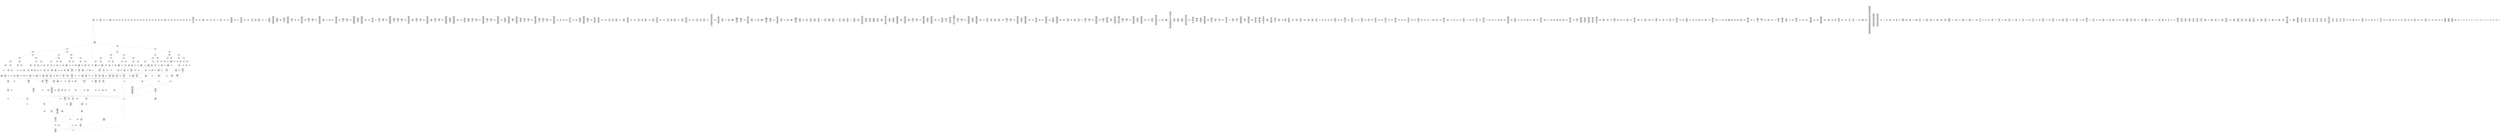 /* Generated by GvGen v.1.0 (https://www.github.com/stricaud/gvgen) */

digraph G {
compound=true;
   node1 [label="[anywhere]"];
   node2 [label="# 0x0
PUSHX Data
PUSHX Data
MSTORE
PUSHX LogicData
CALLDATASIZE
LT
PUSHX Data
JUMPI
"];
   node3 [label="# 0xd
PUSHX Data
CALLDATALOAD
PUSHX BitData
SHR
PUSHX LogicData
GT
PUSHX Data
JUMPI
"];
   node4 [label="# 0x1e
PUSHX LogicData
GT
PUSHX Data
JUMPI
"];
   node5 [label="# 0x29
PUSHX LogicData
GT
PUSHX Data
JUMPI
"];
   node6 [label="# 0x34
PUSHX LogicData
GT
PUSHX Data
JUMPI
"];
   node7 [label="# 0x3f
PUSHX LogicData
EQ
PUSHX Data
JUMPI
"];
   node8 [label="# 0x4a
PUSHX LogicData
EQ
PUSHX Data
JUMPI
"];
   node9 [label="# 0x55
PUSHX LogicData
EQ
PUSHX Data
JUMPI
"];
   node10 [label="# 0x60
PUSHX Data
REVERT
"];
   node11 [label="# 0x64
JUMPDEST
PUSHX LogicData
EQ
PUSHX Data
JUMPI
"];
   node12 [label="# 0x70
PUSHX LogicData
EQ
PUSHX Data
JUMPI
"];
   node13 [label="# 0x7b
PUSHX Data
REVERT
"];
   node14 [label="# 0x7f
JUMPDEST
PUSHX LogicData
GT
PUSHX Data
JUMPI
"];
   node15 [label="# 0x8b
PUSHX LogicData
EQ
PUSHX Data
JUMPI
"];
   node16 [label="# 0x96
PUSHX LogicData
EQ
PUSHX Data
JUMPI
"];
   node17 [label="# 0xa1
PUSHX LogicData
EQ
PUSHX Data
JUMPI
"];
   node18 [label="# 0xac
PUSHX Data
REVERT
"];
   node19 [label="# 0xb0
JUMPDEST
PUSHX LogicData
EQ
PUSHX Data
JUMPI
"];
   node20 [label="# 0xbc
PUSHX LogicData
EQ
PUSHX Data
JUMPI
"];
   node21 [label="# 0xc7
PUSHX Data
REVERT
"];
   node22 [label="# 0xcb
JUMPDEST
PUSHX LogicData
GT
PUSHX Data
JUMPI
"];
   node23 [label="# 0xd7
PUSHX LogicData
GT
PUSHX Data
JUMPI
"];
   node24 [label="# 0xe2
PUSHX LogicData
EQ
PUSHX Data
JUMPI
"];
   node25 [label="# 0xed
PUSHX LogicData
EQ
PUSHX Data
JUMPI
"];
   node26 [label="# 0xf8
PUSHX LogicData
EQ
PUSHX Data
JUMPI
"];
   node27 [label="# 0x103
PUSHX Data
REVERT
"];
   node28 [label="# 0x107
JUMPDEST
PUSHX LogicData
EQ
PUSHX Data
JUMPI
"];
   node29 [label="# 0x113
PUSHX LogicData
EQ
PUSHX Data
JUMPI
"];
   node30 [label="# 0x11e
PUSHX Data
REVERT
"];
   node31 [label="# 0x122
JUMPDEST
PUSHX LogicData
GT
PUSHX Data
JUMPI
"];
   node32 [label="# 0x12e
PUSHX LogicData
EQ
PUSHX Data
JUMPI
"];
   node33 [label="# 0x139
PUSHX LogicData
EQ
PUSHX Data
JUMPI
"];
   node34 [label="# 0x144
PUSHX LogicData
EQ
PUSHX Data
JUMPI
"];
   node35 [label="# 0x14f
PUSHX Data
REVERT
"];
   node36 [label="# 0x153
JUMPDEST
PUSHX LogicData
EQ
PUSHX Data
JUMPI
"];
   node37 [label="# 0x15f
PUSHX LogicData
EQ
PUSHX Data
JUMPI
"];
   node38 [label="# 0x16a
PUSHX Data
REVERT
"];
   node39 [label="# 0x16e
JUMPDEST
PUSHX LogicData
GT
PUSHX Data
JUMPI
"];
   node40 [label="# 0x17a
PUSHX LogicData
GT
PUSHX Data
JUMPI
"];
   node41 [label="# 0x185
PUSHX LogicData
GT
PUSHX Data
JUMPI
"];
   node42 [label="# 0x190
PUSHX LogicData
EQ
PUSHX Data
JUMPI
"];
   node43 [label="# 0x19b
PUSHX LogicData
EQ
PUSHX Data
JUMPI
"];
   node44 [label="# 0x1a6
PUSHX LogicData
EQ
PUSHX Data
JUMPI
"];
   node45 [label="# 0x1b1
PUSHX Data
REVERT
"];
   node46 [label="# 0x1b5
JUMPDEST
PUSHX LogicData
EQ
PUSHX Data
JUMPI
"];
   node47 [label="# 0x1c1
PUSHX LogicData
EQ
PUSHX Data
JUMPI
"];
   node48 [label="# 0x1cc
PUSHX Data
REVERT
"];
   node49 [label="# 0x1d0
JUMPDEST
PUSHX LogicData
GT
PUSHX Data
JUMPI
"];
   node50 [label="# 0x1dc
PUSHX LogicData
EQ
PUSHX Data
JUMPI
"];
   node51 [label="# 0x1e7
PUSHX LogicData
EQ
PUSHX Data
JUMPI
"];
   node52 [label="# 0x1f2
PUSHX LogicData
EQ
PUSHX Data
JUMPI
"];
   node53 [label="# 0x1fd
PUSHX Data
REVERT
"];
   node54 [label="# 0x201
JUMPDEST
PUSHX LogicData
EQ
PUSHX Data
JUMPI
"];
   node55 [label="# 0x20d
PUSHX LogicData
EQ
PUSHX Data
JUMPI
"];
   node56 [label="# 0x218
PUSHX Data
REVERT
"];
   node57 [label="# 0x21c
JUMPDEST
PUSHX LogicData
GT
PUSHX Data
JUMPI
"];
   node58 [label="# 0x228
PUSHX LogicData
GT
PUSHX Data
JUMPI
"];
   node59 [label="# 0x233
PUSHX LogicData
EQ
PUSHX Data
JUMPI
"];
   node60 [label="# 0x23e
PUSHX LogicData
EQ
PUSHX Data
JUMPI
"];
   node61 [label="# 0x249
PUSHX LogicData
EQ
PUSHX Data
JUMPI
"];
   node62 [label="# 0x254
PUSHX Data
REVERT
"];
   node63 [label="# 0x258
JUMPDEST
PUSHX LogicData
EQ
PUSHX Data
JUMPI
"];
   node64 [label="# 0x264
PUSHX LogicData
EQ
PUSHX Data
JUMPI
"];
   node65 [label="# 0x26f
PUSHX Data
REVERT
"];
   node66 [label="# 0x273
JUMPDEST
PUSHX LogicData
GT
PUSHX Data
JUMPI
"];
   node67 [label="# 0x27f
PUSHX LogicData
EQ
PUSHX Data
JUMPI
"];
   node68 [label="# 0x28a
PUSHX LogicData
EQ
PUSHX Data
JUMPI
"];
   node69 [label="# 0x295
PUSHX LogicData
EQ
PUSHX Data
JUMPI
"];
   node70 [label="# 0x2a0
PUSHX Data
REVERT
"];
   node71 [label="# 0x2a4
JUMPDEST
PUSHX LogicData
EQ
PUSHX Data
JUMPI
"];
   node72 [label="# 0x2b0
PUSHX LogicData
EQ
PUSHX Data
JUMPI
"];
   node73 [label="# 0x2bb
JUMPDEST
PUSHX Data
REVERT
"];
   node74 [label="# 0x2c0
JUMPDEST
CALLVALUE
ISZERO
PUSHX Data
JUMPI
"];
   node75 [label="# 0x2c8
PUSHX Data
REVERT
"];
   node76 [label="# 0x2cc
JUMPDEST
PUSHX Data
PUSHX Data
CALLDATASIZE
PUSHX Data
PUSHX Data
JUMP
"];
   node77 [label="# 0x2db
JUMPDEST
PUSHX Data
JUMP
"];
   node78 [label="# 0x2e0
JUMPDEST
PUSHX MemData
MLOAD
ISZERO
ISZERO
MSTORE
PUSHX ArithData
ADD
"];
   node79 [label="# 0x2ec
JUMPDEST
PUSHX MemData
MLOAD
SUB
RETURN
"];
   node80 [label="# 0x2f5
JUMPDEST
PUSHX Data
PUSHX Data
CALLDATASIZE
PUSHX Data
PUSHX Data
JUMP
"];
   node81 [label="# 0x303
JUMPDEST
PUSHX Data
JUMP
"];
   node82 [label="# 0x308
JUMPDEST
STOP
"];
   node83 [label="# 0x30a
JUMPDEST
CALLVALUE
ISZERO
PUSHX Data
JUMPI
"];
   node84 [label="# 0x312
PUSHX Data
REVERT
"];
   node85 [label="# 0x316
JUMPDEST
PUSHX Data
PUSHX Data
JUMP
"];
   node86 [label="# 0x31f
JUMPDEST
PUSHX MemData
MLOAD
PUSHX Data
PUSHX Data
JUMP
"];
   node87 [label="# 0x32c
JUMPDEST
CALLVALUE
ISZERO
PUSHX Data
JUMPI
"];
   node88 [label="# 0x334
PUSHX Data
REVERT
"];
   node89 [label="# 0x338
JUMPDEST
PUSHX Data
PUSHX Data
CALLDATASIZE
PUSHX Data
PUSHX Data
JUMP
"];
   node90 [label="# 0x347
JUMPDEST
PUSHX Data
JUMP
"];
   node91 [label="# 0x34c
JUMPDEST
PUSHX MemData
MLOAD
PUSHX ArithData
PUSHX BitData
PUSHX BitData
SHL
SUB
AND
MSTORE
PUSHX ArithData
ADD
PUSHX Data
JUMP
"];
   node92 [label="# 0x364
JUMPDEST
CALLVALUE
ISZERO
PUSHX Data
JUMPI
"];
   node93 [label="# 0x36c
PUSHX Data
REVERT
"];
   node94 [label="# 0x370
JUMPDEST
PUSHX Data
PUSHX Data
CALLDATASIZE
PUSHX Data
PUSHX Data
JUMP
"];
   node95 [label="# 0x37f
JUMPDEST
PUSHX Data
JUMP
"];
   node96 [label="# 0x384
JUMPDEST
CALLVALUE
ISZERO
PUSHX Data
JUMPI
"];
   node97 [label="# 0x38c
PUSHX Data
REVERT
"];
   node98 [label="# 0x390
JUMPDEST
PUSHX Data
PUSHX Data
CALLDATASIZE
PUSHX Data
PUSHX Data
JUMP
"];
   node99 [label="# 0x39f
JUMPDEST
PUSHX Data
JUMP
"];
   node100 [label="# 0x3a4
JUMPDEST
CALLVALUE
ISZERO
PUSHX Data
JUMPI
"];
   node101 [label="# 0x3ac
PUSHX Data
REVERT
"];
   node102 [label="# 0x3b0
JUMPDEST
PUSHX StorData
SLOAD
"];
   node103 [label="# 0x3b5
JUMPDEST
PUSHX MemData
MLOAD
MSTORE
PUSHX ArithData
ADD
PUSHX Data
JUMP
"];
   node104 [label="# 0x3c3
JUMPDEST
CALLVALUE
ISZERO
PUSHX Data
JUMPI
"];
   node105 [label="# 0x3cb
PUSHX Data
REVERT
"];
   node106 [label="# 0x3cf
JUMPDEST
PUSHX Data
PUSHX Data
CALLDATASIZE
PUSHX Data
PUSHX Data
JUMP
"];
   node107 [label="# 0x3de
JUMPDEST
PUSHX Data
JUMP
"];
   node108 [label="# 0x3e3
JUMPDEST
CALLVALUE
ISZERO
PUSHX Data
JUMPI
"];
   node109 [label="# 0x3eb
PUSHX Data
REVERT
"];
   node110 [label="# 0x3ef
JUMPDEST
PUSHX Data
PUSHX Data
CALLDATASIZE
PUSHX Data
PUSHX Data
JUMP
"];
   node111 [label="# 0x3fe
JUMPDEST
PUSHX Data
JUMP
"];
   node112 [label="# 0x403
JUMPDEST
CALLVALUE
ISZERO
PUSHX Data
JUMPI
"];
   node113 [label="# 0x40b
PUSHX Data
REVERT
"];
   node114 [label="# 0x40f
JUMPDEST
PUSHX Data
PUSHX Data
CALLDATASIZE
PUSHX Data
PUSHX Data
JUMP
"];
   node115 [label="# 0x41e
JUMPDEST
PUSHX Data
JUMP
"];
   node116 [label="# 0x423
JUMPDEST
CALLVALUE
ISZERO
PUSHX Data
JUMPI
"];
   node117 [label="# 0x42b
PUSHX Data
REVERT
"];
   node118 [label="# 0x42f
JUMPDEST
PUSHX Data
PUSHX Data
CALLDATASIZE
PUSHX Data
PUSHX Data
JUMP
"];
   node119 [label="# 0x43e
JUMPDEST
PUSHX Data
JUMP
"];
   node120 [label="# 0x443
JUMPDEST
CALLVALUE
ISZERO
PUSHX Data
JUMPI
"];
   node121 [label="# 0x44b
PUSHX Data
REVERT
"];
   node122 [label="# 0x44f
JUMPDEST
PUSHX Data
PUSHX Data
CALLDATASIZE
PUSHX Data
PUSHX Data
JUMP
"];
   node123 [label="# 0x45e
JUMPDEST
PUSHX Data
JUMP
"];
   node124 [label="# 0x463
JUMPDEST
CALLVALUE
ISZERO
PUSHX Data
JUMPI
"];
   node125 [label="# 0x46b
PUSHX Data
REVERT
"];
   node126 [label="# 0x46f
JUMPDEST
PUSHX Data
PUSHX Data
JUMP
"];
   node127 [label="# 0x478
JUMPDEST
CALLVALUE
ISZERO
PUSHX Data
JUMPI
"];
   node128 [label="# 0x480
PUSHX Data
REVERT
"];
   node129 [label="# 0x484
JUMPDEST
PUSHX Data
PUSHX Data
JUMP
"];
   node130 [label="# 0x48d
JUMPDEST
CALLVALUE
ISZERO
PUSHX Data
JUMPI
"];
   node131 [label="# 0x495
PUSHX Data
REVERT
"];
   node132 [label="# 0x499
JUMPDEST
PUSHX Data
PUSHX Data
CALLDATASIZE
PUSHX Data
PUSHX Data
JUMP
"];
   node133 [label="# 0x4a8
JUMPDEST
PUSHX Data
JUMP
"];
   node134 [label="# 0x4ad
JUMPDEST
CALLVALUE
ISZERO
PUSHX Data
JUMPI
"];
   node135 [label="# 0x4b5
PUSHX Data
REVERT
"];
   node136 [label="# 0x4b9
JUMPDEST
PUSHX Data
PUSHX Data
CALLDATASIZE
PUSHX Data
PUSHX Data
JUMP
"];
   node137 [label="# 0x4c8
JUMPDEST
PUSHX Data
JUMP
"];
   node138 [label="# 0x4cd
JUMPDEST
CALLVALUE
ISZERO
PUSHX Data
JUMPI
"];
   node139 [label="# 0x4d5
PUSHX Data
REVERT
"];
   node140 [label="# 0x4d9
JUMPDEST
PUSHX Data
PUSHX Data
CALLDATASIZE
PUSHX Data
PUSHX Data
JUMP
"];
   node141 [label="# 0x4e8
JUMPDEST
PUSHX Data
JUMP
"];
   node142 [label="# 0x4ed
JUMPDEST
CALLVALUE
ISZERO
PUSHX Data
JUMPI
"];
   node143 [label="# 0x4f5
PUSHX Data
REVERT
"];
   node144 [label="# 0x4f9
JUMPDEST
PUSHX Data
PUSHX Data
CALLDATASIZE
PUSHX Data
PUSHX Data
JUMP
"];
   node145 [label="# 0x508
JUMPDEST
PUSHX Data
JUMP
"];
   node146 [label="# 0x50d
JUMPDEST
CALLVALUE
ISZERO
PUSHX Data
JUMPI
"];
   node147 [label="# 0x515
PUSHX Data
REVERT
"];
   node148 [label="# 0x519
JUMPDEST
PUSHX StorData
SLOAD
PUSHX Data
JUMP
"];
   node149 [label="# 0x522
JUMPDEST
CALLVALUE
ISZERO
PUSHX Data
JUMPI
"];
   node150 [label="# 0x52a
PUSHX Data
REVERT
"];
   node151 [label="# 0x52e
JUMPDEST
PUSHX Data
PUSHX Data
CALLDATASIZE
PUSHX Data
PUSHX Data
JUMP
"];
   node152 [label="# 0x53d
JUMPDEST
PUSHX Data
JUMP
"];
   node153 [label="# 0x542
JUMPDEST
CALLVALUE
ISZERO
PUSHX Data
JUMPI
"];
   node154 [label="# 0x54a
PUSHX Data
REVERT
"];
   node155 [label="# 0x54e
JUMPDEST
PUSHX Data
PUSHX Data
CALLDATASIZE
PUSHX Data
PUSHX Data
JUMP
"];
   node156 [label="# 0x55d
JUMPDEST
PUSHX Data
JUMP
"];
   node157 [label="# 0x562
JUMPDEST
CALLVALUE
ISZERO
PUSHX Data
JUMPI
"];
   node158 [label="# 0x56a
PUSHX Data
REVERT
"];
   node159 [label="# 0x56e
JUMPDEST
PUSHX Data
PUSHX Data
JUMP
"];
   node160 [label="# 0x577
JUMPDEST
CALLVALUE
ISZERO
PUSHX Data
JUMPI
"];
   node161 [label="# 0x57f
PUSHX Data
REVERT
"];
   node162 [label="# 0x583
JUMPDEST
PUSHX Data
PUSHX Data
CALLDATASIZE
PUSHX Data
PUSHX Data
JUMP
"];
   node163 [label="# 0x592
JUMPDEST
PUSHX Data
JUMP
"];
   node164 [label="# 0x597
JUMPDEST
CALLVALUE
ISZERO
PUSHX Data
JUMPI
"];
   node165 [label="# 0x59f
PUSHX Data
REVERT
"];
   node166 [label="# 0x5a3
JUMPDEST
PUSHX Data
PUSHX Data
CALLDATASIZE
PUSHX Data
PUSHX Data
JUMP
"];
   node167 [label="# 0x5b2
JUMPDEST
PUSHX Data
JUMP
"];
   node168 [label="# 0x5b7
JUMPDEST
CALLVALUE
ISZERO
PUSHX Data
JUMPI
"];
   node169 [label="# 0x5bf
PUSHX Data
REVERT
"];
   node170 [label="# 0x5c3
JUMPDEST
PUSHX StorData
SLOAD
PUSHX ArithData
PUSHX BitData
PUSHX BitData
SHL
SUB
AND
PUSHX Data
JUMP
"];
   node171 [label="# 0x5d5
JUMPDEST
CALLVALUE
ISZERO
PUSHX Data
JUMPI
"];
   node172 [label="# 0x5dd
PUSHX Data
REVERT
"];
   node173 [label="# 0x5e1
JUMPDEST
PUSHX Data
PUSHX Data
CALLDATASIZE
PUSHX Data
PUSHX Data
JUMP
"];
   node174 [label="# 0x5f0
JUMPDEST
PUSHX Data
JUMP
"];
   node175 [label="# 0x5f5
JUMPDEST
PUSHX MemData
MLOAD
PUSHX Data
PUSHX Data
JUMP
"];
   node176 [label="# 0x602
JUMPDEST
PUSHX Data
PUSHX Data
CALLDATASIZE
PUSHX Data
PUSHX Data
JUMP
"];
   node177 [label="# 0x610
JUMPDEST
PUSHX Data
JUMP
"];
   node178 [label="# 0x615
JUMPDEST
CALLVALUE
ISZERO
PUSHX Data
JUMPI
"];
   node179 [label="# 0x61d
PUSHX Data
REVERT
"];
   node180 [label="# 0x621
JUMPDEST
PUSHX Data
PUSHX Data
JUMP
"];
   node181 [label="# 0x62a
JUMPDEST
CALLVALUE
ISZERO
PUSHX Data
JUMPI
"];
   node182 [label="# 0x632
PUSHX Data
REVERT
"];
   node183 [label="# 0x636
JUMPDEST
PUSHX Data
PUSHX Data
CALLDATASIZE
PUSHX Data
PUSHX Data
JUMP
"];
   node184 [label="# 0x645
JUMPDEST
PUSHX Data
JUMP
"];
   node185 [label="# 0x64a
JUMPDEST
CALLVALUE
ISZERO
PUSHX Data
JUMPI
"];
   node186 [label="# 0x652
PUSHX Data
REVERT
"];
   node187 [label="# 0x656
JUMPDEST
PUSHX Data
PUSHX Data
CALLDATASIZE
PUSHX Data
PUSHX Data
JUMP
"];
   node188 [label="# 0x665
JUMPDEST
PUSHX Data
JUMP
"];
   node189 [label="# 0x66a
JUMPDEST
CALLVALUE
ISZERO
PUSHX Data
JUMPI
"];
   node190 [label="# 0x672
PUSHX Data
REVERT
"];
   node191 [label="# 0x676
JUMPDEST
PUSHX Data
PUSHX Data
CALLDATASIZE
PUSHX Data
PUSHX Data
JUMP
"];
   node192 [label="# 0x685
JUMPDEST
PUSHX Data
JUMP
"];
   node193 [label="# 0x68a
JUMPDEST
CALLVALUE
ISZERO
PUSHX Data
JUMPI
"];
   node194 [label="# 0x692
PUSHX Data
REVERT
"];
   node195 [label="# 0x696
JUMPDEST
PUSHX Data
PUSHX Data
CALLDATASIZE
PUSHX Data
PUSHX Data
JUMP
"];
   node196 [label="# 0x6a5
JUMPDEST
PUSHX Data
JUMP
"];
   node197 [label="# 0x6aa
JUMPDEST
CALLVALUE
ISZERO
PUSHX Data
JUMPI
"];
   node198 [label="# 0x6b2
PUSHX Data
REVERT
"];
   node199 [label="# 0x6b6
JUMPDEST
PUSHX Data
PUSHX Data
CALLDATASIZE
PUSHX Data
PUSHX Data
JUMP
"];
   node200 [label="# 0x6c5
JUMPDEST
PUSHX Data
JUMP
"];
   node201 [label="# 0x6ca
JUMPDEST
CALLVALUE
ISZERO
PUSHX Data
JUMPI
"];
   node202 [label="# 0x6d2
PUSHX Data
REVERT
"];
   node203 [label="# 0x6d6
JUMPDEST
PUSHX Data
PUSHX Data
CALLDATASIZE
PUSHX Data
PUSHX Data
JUMP
"];
   node204 [label="# 0x6e5
JUMPDEST
PUSHX Data
JUMP
"];
   node205 [label="# 0x6ea
JUMPDEST
CALLVALUE
ISZERO
PUSHX Data
JUMPI
"];
   node206 [label="# 0x6f2
PUSHX Data
REVERT
"];
   node207 [label="# 0x6f6
JUMPDEST
PUSHX Data
PUSHX Data
CALLDATASIZE
PUSHX Data
PUSHX Data
JUMP
"];
   node208 [label="# 0x705
JUMPDEST
PUSHX Data
JUMP
"];
   node209 [label="# 0x70a
JUMPDEST
CALLVALUE
ISZERO
PUSHX Data
JUMPI
"];
   node210 [label="# 0x712
PUSHX Data
REVERT
"];
   node211 [label="# 0x716
JUMPDEST
PUSHX Data
PUSHX Data
JUMP
"];
   node212 [label="# 0x71f
JUMPDEST
CALLVALUE
ISZERO
PUSHX Data
JUMPI
"];
   node213 [label="# 0x727
PUSHX Data
REVERT
"];
   node214 [label="# 0x72b
JUMPDEST
PUSHX Data
PUSHX Data
JUMP
"];
   node215 [label="# 0x734
JUMPDEST
CALLVALUE
ISZERO
PUSHX Data
JUMPI
"];
   node216 [label="# 0x73c
PUSHX Data
REVERT
"];
   node217 [label="# 0x740
JUMPDEST
PUSHX Data
PUSHX Data
CALLDATASIZE
PUSHX Data
PUSHX Data
JUMP
"];
   node218 [label="# 0x74f
JUMPDEST
PUSHX ArithData
PUSHX BitData
PUSHX BitData
SHL
SUB
AND
PUSHX Data
MSTORE
PUSHX Data
PUSHX Data
MSTORE
PUSHX Data
SHA3
AND
MSTORE
MSTORE
SHA3
SLOAD
PUSHX BitData
AND
JUMP
"];
   node219 [label="# 0x77d
JUMPDEST
CALLVALUE
ISZERO
PUSHX Data
JUMPI
"];
   node220 [label="# 0x785
PUSHX Data
REVERT
"];
   node221 [label="# 0x789
JUMPDEST
PUSHX Data
PUSHX Data
CALLDATASIZE
PUSHX Data
PUSHX Data
JUMP
"];
   node222 [label="# 0x798
JUMPDEST
PUSHX Data
JUMP
"];
   node223 [label="# 0x79d
JUMPDEST
CALLVALUE
ISZERO
PUSHX Data
JUMPI
"];
   node224 [label="# 0x7a5
PUSHX Data
REVERT
"];
   node225 [label="# 0x7a9
JUMPDEST
PUSHX Data
PUSHX Data
CALLDATASIZE
PUSHX Data
PUSHX Data
JUMP
"];
   node226 [label="# 0x7b8
JUMPDEST
PUSHX Data
JUMP
"];
   node227 [label="# 0x7bd
JUMPDEST
PUSHX Data
PUSHX BitData
AND
PUSHX LogicData
EQ
PUSHX Data
JUMPI
"];
   node228 [label="# 0x80a
PUSHX BitData
AND
PUSHX LogicData
EQ
"];
   node229 [label="# 0x850
JUMPDEST
PUSHX Data
JUMPI
"];
   node230 [label="# 0x856
PUSHX LogicData
PUSHX BitData
AND
EQ
"];
   node231 [label="# 0x89c
JUMPDEST
JUMP
"];
   node232 [label="# 0x8a2
JUMPDEST
PUSHX StorData
SLOAD
ISZERO
ISZERO
PUSHX Data
JUMPI
"];
   node233 [label="# 0x8ae
PUSHX StorData
SLOAD
TIMESTAMP
GT
"];
   node234 [label="# 0x8b4
JUMPDEST
PUSHX Data
JUMPI
"];
   node235 [label="# 0x8b9
PUSHX MemData
MLOAD
PUSHX BitData
PUSHX BitData
SHL
MSTORE
PUSHX Data
PUSHX ArithData
ADD
MSTORE
PUSHX Data
PUSHX ArithData
ADD
MSTORE
PUSHX Data
PUSHX ArithData
ADD
MSTORE
PUSHX ArithData
ADD
"];
   node236 [label="# 0x8fc
JUMPDEST
PUSHX MemData
MLOAD
SUB
REVERT
"];
   node237 [label="# 0x905
JUMPDEST
PUSHX Data
PUSHX Data
JUMP
"];
   node238 [label="# 0x910
JUMPDEST
JUMP
"];
   node239 [label="# 0x915
JUMPDEST
PUSHX Data
PUSHX StorData
SLOAD
PUSHX Data
PUSHX Data
JUMP
"];
   node240 [label="# 0x924
JUMPDEST
PUSHX ArithData
ADD
PUSHX ArithData
DIV
MUL
PUSHX ArithData
ADD
PUSHX MemData
MLOAD
ADD
PUSHX Data
MSTORE
MSTORE
PUSHX ArithData
ADD
SLOAD
PUSHX Data
PUSHX Data
JUMP
"];
   node241 [label="# 0x950
JUMPDEST
ISZERO
PUSHX Data
JUMPI
"];
   node242 [label="# 0x957
PUSHX LogicData
LT
PUSHX Data
JUMPI
"];
   node243 [label="# 0x95f
PUSHX ArithData
SLOAD
DIV
MUL
MSTORE
PUSHX ArithData
ADD
PUSHX Data
JUMP
"];
   node244 [label="# 0x972
JUMPDEST
ADD
PUSHX Data
MSTORE
PUSHX Data
PUSHX Data
SHA3
"];
   node245 [label="# 0x980
JUMPDEST
SLOAD
MSTORE
PUSHX ArithData
ADD
PUSHX ArithData
ADD
GT
PUSHX Data
JUMPI
"];
   node246 [label="# 0x994
SUB
PUSHX BitData
AND
ADD
"];
   node247 [label="# 0x99d
JUMPDEST
JUMP
"];
   node248 [label="# 0x9a7
JUMPDEST
PUSHX Data
MSTORE
PUSHX Data
PUSHX Data
MSTORE
PUSHX Data
SHA3
SLOAD
PUSHX ArithData
PUSHX BitData
PUSHX BitData
SHL
SUB
AND
PUSHX Data
JUMPI
"];
   node249 [label="# 0x9c4
PUSHX MemData
MLOAD
PUSHX BitData
PUSHX BitData
SHL
MSTORE
PUSHX Data
PUSHX ArithData
ADD
MSTORE
PUSHX Data
PUSHX ArithData
ADD
MSTORE
PUSHX Data
PUSHX ArithData
ADD
MSTORE
PUSHX BitData
PUSHX BitData
SHL
PUSHX ArithData
ADD
MSTORE
PUSHX ArithData
ADD
PUSHX Data
JUMP
"];
   node250 [label="# 0xa20
JUMPDEST
PUSHX Data
MSTORE
PUSHX Data
PUSHX Data
MSTORE
PUSHX Data
SHA3
SLOAD
PUSHX ArithData
PUSHX BitData
PUSHX BitData
SHL
SUB
AND
JUMP
"];
   node251 [label="# 0xa3c
JUMPDEST
PUSHX Data
PUSHX Data
PUSHX Data
JUMP
"];
   node252 [label="# 0xa47
JUMPDEST
PUSHX ArithData
PUSHX BitData
PUSHX BitData
SHL
SUB
AND
PUSHX ArithData
PUSHX BitData
PUSHX BitData
SHL
SUB
AND
EQ
ISZERO
PUSHX Data
JUMPI
"];
   node253 [label="# 0xa64
PUSHX MemData
MLOAD
PUSHX BitData
PUSHX BitData
SHL
MSTORE
PUSHX Data
PUSHX ArithData
ADD
MSTORE
PUSHX Data
PUSHX ArithData
ADD
MSTORE
PUSHX Data
PUSHX ArithData
ADD
MSTORE
PUSHX Data
PUSHX ArithData
ADD
MSTORE
PUSHX ArithData
ADD
PUSHX Data
JUMP
"];
   node254 [label="# 0xad1
JUMPDEST
CALLER
PUSHX ArithData
PUSHX BitData
PUSHX BitData
SHL
SUB
AND
EQ
PUSHX Data
JUMPI
"];
   node255 [label="# 0xae3
PUSHX Data
CALLER
PUSHX Data
JUMP
"];
   node256 [label="# 0xaed
JUMPDEST
PUSHX Data
JUMPI
"];
   node257 [label="# 0xaf2
PUSHX MemData
MLOAD
PUSHX BitData
PUSHX BitData
SHL
MSTORE
PUSHX Data
PUSHX ArithData
ADD
MSTORE
PUSHX Data
PUSHX ArithData
ADD
MSTORE
PUSHX Data
PUSHX ArithData
ADD
MSTORE
PUSHX Data
PUSHX ArithData
ADD
MSTORE
PUSHX ArithData
ADD
PUSHX Data
JUMP
"];
   node258 [label="# 0xb5f
JUMPDEST
PUSHX Data
PUSHX Data
JUMP
"];
   node259 [label="# 0xb69
JUMPDEST
PUSHX StorData
SLOAD
PUSHX ArithData
PUSHX BitData
PUSHX BitData
SHL
SUB
AND
CALLER
EQ
PUSHX Data
JUMPI
"];
   node260 [label="# 0xb7d
PUSHX StorData
SLOAD
PUSHX ArithData
PUSHX BitData
PUSHX BitData
SHL
SUB
AND
CALLER
EQ
"];
   node261 [label="# 0xb8c
JUMPDEST
PUSHX Data
JUMPI
"];
   node262 [label="# 0xb91
PUSHX MemData
MLOAD
PUSHX BitData
PUSHX BitData
SHL
MSTORE
PUSHX Data
PUSHX ArithData
ADD
MSTORE
PUSHX Data
PUSHX ArithData
ADD
MSTORE
PUSHX Data
PUSHX ArithData
ADD
MSTORE
PUSHX BitData
PUSHX BitData
SHL
PUSHX ArithData
ADD
MSTORE
PUSHX ArithData
ADD
PUSHX Data
JUMP
"];
   node263 [label="# 0xbef
JUMPDEST
MLOAD
PUSHX Data
PUSHX Data
PUSHX ArithData
ADD
PUSHX Data
JUMP
"];
   node264 [label="# 0xc02
JUMPDEST
JUMP
"];
   node265 [label="# 0xc06
JUMPDEST
PUSHX Data
CALLER
PUSHX Data
JUMP
"];
   node266 [label="# 0xc10
JUMPDEST
PUSHX Data
JUMPI
"];
   node267 [label="# 0xc15
PUSHX MemData
MLOAD
PUSHX BitData
PUSHX BitData
SHL
MSTORE
PUSHX Data
PUSHX ArithData
ADD
MSTORE
PUSHX Data
PUSHX ArithData
ADD
MSTORE
PUSHX Data
PUSHX ArithData
ADD
MSTORE
PUSHX Data
PUSHX ArithData
ADD
MSTORE
PUSHX ArithData
ADD
PUSHX Data
JUMP
"];
   node268 [label="# 0xc82
JUMPDEST
PUSHX Data
PUSHX Data
JUMP
"];
   node269 [label="# 0xc8d
JUMPDEST
PUSHX StorData
SLOAD
PUSHX ArithData
PUSHX BitData
PUSHX BitData
SHL
SUB
AND
CALLER
EQ
PUSHX Data
JUMPI
"];
   node270 [label="# 0xca1
PUSHX StorData
SLOAD
PUSHX ArithData
PUSHX BitData
PUSHX BitData
SHL
SUB
AND
CALLER
EQ
"];
   node271 [label="# 0xcb0
JUMPDEST
PUSHX Data
JUMPI
"];
   node272 [label="# 0xcb5
PUSHX MemData
MLOAD
PUSHX BitData
PUSHX BitData
SHL
MSTORE
PUSHX Data
PUSHX ArithData
ADD
MSTORE
PUSHX Data
PUSHX ArithData
ADD
MSTORE
PUSHX Data
PUSHX ArithData
ADD
MSTORE
PUSHX BitData
PUSHX BitData
SHL
PUSHX ArithData
ADD
MSTORE
PUSHX ArithData
ADD
PUSHX Data
JUMP
"];
   node273 [label="# 0xd13
JUMPDEST
PUSHX Data
MSTORE
PUSHX Data
PUSHX Data
MSTORE
PUSHX Data
SHA3
SLOAD
PUSHX ArithData
PUSHX BitData
PUSHX BitData
SHL
SUB
AND
PUSHX Data
JUMPI
"];
   node274 [label="# 0xd32
PUSHX MemData
MLOAD
PUSHX BitData
PUSHX BitData
SHL
MSTORE
PUSHX Data
PUSHX ArithData
ADD
MSTORE
PUSHX Data
PUSHX ArithData
ADD
MSTORE
PUSHX Data
PUSHX ArithData
ADD
MSTORE
PUSHX BitData
PUSHX BitData
SHL
PUSHX ArithData
ADD
MSTORE
PUSHX ArithData
ADD
PUSHX Data
JUMP
"];
   node275 [label="# 0xd8e
JUMPDEST
PUSHX StorData
SLOAD
LT
PUSHX Data
JUMPI
"];
   node276 [label="# 0xd9b
PUSHX Data
PUSHX Data
JUMP
"];
   node277 [label="# 0xda2
JUMPDEST
PUSHX Data
MSTORE
PUSHX Data
PUSHX Data
SHA3
PUSHX ArithData
MUL
ADD
PUSHX ArithData
ADD
MLOAD
PUSHX ArithData
ADD
PUSHX Data
PUSHX Data
JUMP
"];
   node278 [label="# 0xdc6
JUMPDEST
JUMP
"];
   node279 [label="# 0xdcc
JUMPDEST
PUSHX StorData
SLOAD
PUSHX ArithData
PUSHX BitData
PUSHX BitData
SHL
SUB
AND
CALLER
EQ
PUSHX Data
JUMPI
"];
   node280 [label="# 0xde0
PUSHX StorData
SLOAD
PUSHX ArithData
PUSHX BitData
PUSHX BitData
SHL
SUB
AND
CALLER
EQ
"];
   node281 [label="# 0xdef
JUMPDEST
PUSHX Data
JUMPI
"];
   node282 [label="# 0xdf4
PUSHX MemData
MLOAD
PUSHX BitData
PUSHX BitData
SHL
MSTORE
PUSHX Data
PUSHX ArithData
ADD
MSTORE
PUSHX Data
PUSHX ArithData
ADD
MSTORE
PUSHX Data
PUSHX ArithData
ADD
MSTORE
PUSHX BitData
PUSHX BitData
SHL
PUSHX ArithData
ADD
MSTORE
PUSHX ArithData
ADD
PUSHX Data
JUMP
"];
   node283 [label="# 0xe52
JUMPDEST
PUSHX StorData
SLOAD
PUSHX BitData
NOT
AND
PUSHX ArithData
PUSHX BitData
PUSHX BitData
SHL
SUB
AND
OR
SSTORE
JUMP
"];
   node284 [label="# 0xe81
JUMPDEST
PUSHX StorData
SLOAD
PUSHX ArithData
PUSHX BitData
PUSHX BitData
SHL
SUB
AND
CALLER
EQ
PUSHX Data
JUMPI
"];
   node285 [label="# 0xe95
PUSHX StorData
SLOAD
PUSHX ArithData
PUSHX BitData
PUSHX BitData
SHL
SUB
AND
CALLER
EQ
"];
   node286 [label="# 0xea4
JUMPDEST
PUSHX Data
JUMPI
"];
   node287 [label="# 0xea9
PUSHX MemData
MLOAD
PUSHX BitData
PUSHX BitData
SHL
MSTORE
PUSHX Data
PUSHX ArithData
ADD
MSTORE
PUSHX Data
PUSHX ArithData
ADD
MSTORE
PUSHX Data
PUSHX ArithData
ADD
MSTORE
PUSHX BitData
PUSHX BitData
SHL
PUSHX ArithData
ADD
MSTORE
PUSHX ArithData
ADD
PUSHX Data
JUMP
"];
   node288 [label="# 0xf07
JUMPDEST
MLOAD
PUSHX Data
PUSHX Data
PUSHX ArithData
ADD
PUSHX Data
JUMP
"];
   node289 [label="# 0xf1a
JUMPDEST
PUSHX StorData
SLOAD
PUSHX ArithData
PUSHX BitData
PUSHX BitData
SHL
SUB
AND
CALLER
EQ
PUSHX Data
JUMPI
"];
   node290 [label="# 0xf2e
PUSHX StorData
SLOAD
PUSHX ArithData
PUSHX BitData
PUSHX BitData
SHL
SUB
AND
CALLER
EQ
"];
   node291 [label="# 0xf3d
JUMPDEST
PUSHX Data
JUMPI
"];
   node292 [label="# 0xf42
PUSHX MemData
MLOAD
PUSHX BitData
PUSHX BitData
SHL
MSTORE
PUSHX Data
PUSHX ArithData
ADD
MSTORE
PUSHX Data
PUSHX ArithData
ADD
MSTORE
PUSHX Data
PUSHX ArithData
ADD
MSTORE
PUSHX BitData
PUSHX BitData
SHL
PUSHX ArithData
ADD
MSTORE
PUSHX ArithData
ADD
PUSHX Data
JUMP
"];
   node293 [label="# 0xfa0
JUMPDEST
MLOAD
PUSHX Data
PUSHX Data
PUSHX ArithData
ADD
PUSHX Data
JUMP
"];
   node294 [label="# 0xfb3
JUMPDEST
PUSHX Data
PUSHX StorData
SLOAD
PUSHX Data
PUSHX Data
JUMP
"];
   node295 [label="# 0xfc2
JUMPDEST
PUSHX StorData
SLOAD
PUSHX ArithData
PUSHX BitData
PUSHX BitData
SHL
SUB
AND
CALLER
EQ
PUSHX Data
JUMPI
"];
   node296 [label="# 0xfd6
PUSHX StorData
SLOAD
PUSHX ArithData
PUSHX BitData
PUSHX BitData
SHL
SUB
AND
CALLER
EQ
"];
   node297 [label="# 0xfe5
JUMPDEST
PUSHX Data
JUMPI
"];
   node298 [label="# 0xfea
PUSHX MemData
MLOAD
PUSHX BitData
PUSHX BitData
SHL
MSTORE
PUSHX Data
PUSHX ArithData
ADD
MSTORE
PUSHX Data
PUSHX ArithData
ADD
MSTORE
PUSHX Data
PUSHX ArithData
ADD
MSTORE
PUSHX BitData
PUSHX BitData
SHL
PUSHX ArithData
ADD
MSTORE
PUSHX ArithData
ADD
PUSHX Data
JUMP
"];
   node299 [label="# 0x1048
JUMPDEST
PUSHX MemData
MLOAD
CALLER
SELFBALANCE
ISZERO
PUSHX ArithData
MUL
PUSHX Data
CALL
ISZERO
ISZERO
PUSHX Data
JUMPI
"];
   node300 [label="# 0x106b
RETURNDATASIZE
PUSHX Data
RETURNDATACOPY
RETURNDATASIZE
PUSHX Data
REVERT
"];
   node301 [label="# 0x1074
JUMPDEST
JUMP
"];
   node302 [label="# 0x1077
JUMPDEST
PUSHX StorData
SLOAD
PUSHX ArithData
PUSHX BitData
PUSHX BitData
SHL
SUB
AND
CALLER
EQ
PUSHX Data
JUMPI
"];
   node303 [label="# 0x108b
PUSHX StorData
SLOAD
PUSHX ArithData
PUSHX BitData
PUSHX BitData
SHL
SUB
AND
CALLER
EQ
"];
   node304 [label="# 0x109a
JUMPDEST
PUSHX Data
JUMPI
"];
   node305 [label="# 0x109f
PUSHX MemData
MLOAD
PUSHX BitData
PUSHX BitData
SHL
MSTORE
PUSHX Data
PUSHX ArithData
ADD
MSTORE
PUSHX Data
PUSHX ArithData
ADD
MSTORE
PUSHX Data
PUSHX ArithData
ADD
MSTORE
PUSHX BitData
PUSHX BitData
SHL
PUSHX ArithData
ADD
MSTORE
PUSHX ArithData
ADD
PUSHX Data
JUMP
"];
   node306 [label="# 0x10fd
JUMPDEST
PUSHX Data
MSTORE
PUSHX Data
PUSHX Data
MSTORE
PUSHX Data
SHA3
SLOAD
PUSHX ArithData
PUSHX BitData
PUSHX BitData
SHL
SUB
AND
PUSHX Data
JUMPI
"];
   node307 [label="# 0x111c
PUSHX MemData
MLOAD
PUSHX BitData
PUSHX BitData
SHL
MSTORE
PUSHX Data
PUSHX ArithData
ADD
MSTORE
PUSHX Data
PUSHX ArithData
ADD
MSTORE
PUSHX Data
PUSHX ArithData
ADD
MSTORE
PUSHX BitData
PUSHX BitData
SHL
PUSHX ArithData
ADD
MSTORE
PUSHX ArithData
ADD
PUSHX Data
JUMP
"];
   node308 [label="# 0x1178
JUMPDEST
PUSHX StorData
SLOAD
LT
PUSHX Data
JUMPI
"];
   node309 [label="# 0x1185
PUSHX Data
PUSHX Data
JUMP
"];
   node310 [label="# 0x118c
JUMPDEST
PUSHX Data
MSTORE
PUSHX Data
PUSHX Data
SHA3
PUSHX ArithData
MUL
ADD
PUSHX ArithData
ADD
MLOAD
PUSHX ArithData
ADD
PUSHX Data
PUSHX Data
JUMP
"];
   node311 [label="# 0x11b0
JUMPDEST
PUSHX Data
PUSHX MemData
MLOAD
PUSHX ArithData
ADD
PUSHX Data
MSTORE
PUSHX Data
MSTORE
PUSHX Data
JUMP
"];
   node312 [label="# 0x11cb
JUMPDEST
PUSHX StorData
SLOAD
PUSHX ArithData
PUSHX BitData
PUSHX BitData
SHL
SUB
AND
CALLER
EQ
PUSHX Data
JUMPI
"];
   node313 [label="# 0x11df
PUSHX StorData
SLOAD
PUSHX ArithData
PUSHX BitData
PUSHX BitData
SHL
SUB
AND
CALLER
EQ
"];
   node314 [label="# 0x11ee
JUMPDEST
PUSHX Data
JUMPI
"];
   node315 [label="# 0x11f3
PUSHX MemData
MLOAD
PUSHX BitData
PUSHX BitData
SHL
MSTORE
PUSHX Data
PUSHX ArithData
ADD
MSTORE
PUSHX Data
PUSHX ArithData
ADD
MSTORE
PUSHX Data
PUSHX ArithData
ADD
MSTORE
PUSHX BitData
PUSHX BitData
SHL
PUSHX ArithData
ADD
MSTORE
PUSHX ArithData
ADD
PUSHX Data
JUMP
"];
   node316 [label="# 0x1251
JUMPDEST
PUSHX StorData
SLOAD
PUSHX ArithData
PUSHX BitData
PUSHX BitData
SHL
SUB
AND
CALLER
EQ
PUSHX Data
JUMPI
"];
   node317 [label="# 0x1265
PUSHX StorData
SLOAD
PUSHX ArithData
PUSHX BitData
PUSHX BitData
SHL
SUB
AND
CALLER
EQ
"];
   node318 [label="# 0x1274
JUMPDEST
PUSHX Data
JUMPI
"];
   node319 [label="# 0x1279
PUSHX MemData
MLOAD
PUSHX BitData
PUSHX BitData
SHL
MSTORE
PUSHX Data
PUSHX ArithData
ADD
MSTORE
PUSHX Data
PUSHX ArithData
ADD
MSTORE
PUSHX Data
PUSHX ArithData
ADD
MSTORE
PUSHX BitData
PUSHX BitData
SHL
PUSHX ArithData
ADD
MSTORE
PUSHX ArithData
ADD
PUSHX Data
JUMP
"];
   node320 [label="# 0x12d7
JUMPDEST
PUSHX Data
SSTORE
JUMP
"];
   node321 [label="# 0x12dc
JUMPDEST
PUSHX Data
MSTORE
PUSHX Data
PUSHX Data
MSTORE
PUSHX Data
SHA3
SLOAD
PUSHX ArithData
PUSHX BitData
PUSHX BitData
SHL
SUB
AND
PUSHX Data
JUMPI
"];
   node322 [label="# 0x12fa
PUSHX MemData
MLOAD
PUSHX BitData
PUSHX BitData
SHL
MSTORE
PUSHX Data
PUSHX ArithData
ADD
MSTORE
PUSHX Data
PUSHX ArithData
ADD
MSTORE
PUSHX Data
PUSHX ArithData
ADD
MSTORE
PUSHX Data
PUSHX ArithData
ADD
MSTORE
PUSHX ArithData
ADD
PUSHX Data
JUMP
"];
   node323 [label="# 0x1367
JUMPDEST
PUSHX Data
PUSHX ArithData
PUSHX BitData
PUSHX BitData
SHL
SUB
AND
PUSHX Data
JUMPI
"];
   node324 [label="# 0x1378
PUSHX MemData
MLOAD
PUSHX BitData
PUSHX BitData
SHL
MSTORE
PUSHX Data
PUSHX ArithData
ADD
MSTORE
PUSHX Data
PUSHX ArithData
ADD
MSTORE
PUSHX Data
PUSHX ArithData
ADD
MSTORE
PUSHX Data
PUSHX ArithData
ADD
MSTORE
PUSHX ArithData
ADD
PUSHX Data
JUMP
"];
   node325 [label="# 0x13e5
JUMPDEST
PUSHX ArithData
PUSHX BitData
PUSHX BitData
SHL
SUB
AND
PUSHX Data
MSTORE
PUSHX Data
PUSHX Data
MSTORE
PUSHX Data
SHA3
SLOAD
JUMP
"];
   node326 [label="# 0x1401
JUMPDEST
PUSHX StorData
SLOAD
PUSHX ArithData
PUSHX BitData
PUSHX BitData
SHL
SUB
AND
CALLER
EQ
PUSHX Data
JUMPI
"];
   node327 [label="# 0x1414
PUSHX MemData
MLOAD
PUSHX BitData
PUSHX BitData
SHL
MSTORE
PUSHX Data
PUSHX ArithData
ADD
MSTORE
PUSHX ArithData
ADD
MSTORE
PUSHX Data
PUSHX ArithData
ADD
MSTORE
PUSHX ArithData
ADD
PUSHX Data
JUMP
"];
   node328 [label="# 0x145b
JUMPDEST
PUSHX StorData
SLOAD
PUSHX MemData
MLOAD
PUSHX Data
PUSHX ArithData
PUSHX BitData
PUSHX BitData
SHL
SUB
AND
PUSHX Data
LOGX
PUSHX StorData
SLOAD
PUSHX BitData
NOT
AND
SSTORE
JUMP
"];
   node329 [label="# 0x14b2
JUMPDEST
PUSHX StorData
SLOAD
PUSHX ArithData
PUSHX BitData
PUSHX BitData
SHL
SUB
AND
CALLER
EQ
PUSHX Data
JUMPI
"];
   node330 [label="# 0x14c6
PUSHX StorData
SLOAD
PUSHX ArithData
PUSHX BitData
PUSHX BitData
SHL
SUB
AND
CALLER
EQ
"];
   node331 [label="# 0x14d5
JUMPDEST
PUSHX Data
JUMPI
"];
   node332 [label="# 0x14da
PUSHX MemData
MLOAD
PUSHX BitData
PUSHX BitData
SHL
MSTORE
PUSHX Data
PUSHX ArithData
ADD
MSTORE
PUSHX Data
PUSHX ArithData
ADD
MSTORE
PUSHX Data
PUSHX ArithData
ADD
MSTORE
PUSHX BitData
PUSHX BitData
SHL
PUSHX ArithData
ADD
MSTORE
PUSHX ArithData
ADD
PUSHX Data
JUMP
"];
   node333 [label="# 0x1538
JUMPDEST
PUSHX StorData
SLOAD
PUSHX BitData
NOT
AND
PUSHX ArithData
PUSHX BitData
PUSHX BitData
SHL
SUB
AND
OR
SSTORE
JUMP
"];
   node334 [label="# 0x1567
JUMPDEST
PUSHX StorData
SLOAD
PUSHX ArithData
PUSHX BitData
PUSHX BitData
SHL
SUB
AND
CALLER
EQ
PUSHX Data
JUMPI
"];
   node335 [label="# 0x157b
PUSHX StorData
SLOAD
PUSHX ArithData
PUSHX BitData
PUSHX BitData
SHL
SUB
AND
CALLER
EQ
"];
   node336 [label="# 0x158a
JUMPDEST
PUSHX Data
JUMPI
"];
   node337 [label="# 0x158f
PUSHX MemData
MLOAD
PUSHX BitData
PUSHX BitData
SHL
MSTORE
PUSHX Data
PUSHX ArithData
ADD
MSTORE
PUSHX Data
PUSHX ArithData
ADD
MSTORE
PUSHX Data
PUSHX ArithData
ADD
MSTORE
PUSHX BitData
PUSHX BitData
SHL
PUSHX ArithData
ADD
MSTORE
PUSHX ArithData
ADD
PUSHX Data
JUMP
"];
   node338 [label="# 0x15ed
JUMPDEST
PUSHX Data
"];
   node339 [label="# 0x15f0
JUMPDEST
MLOAD
LT
ISZERO
PUSHX Data
JUMPI
"];
   node340 [label="# 0x15fa
PUSHX Data
MLOAD
LT
PUSHX Data
JUMPI
"];
   node341 [label="# 0x1606
PUSHX Data
PUSHX Data
JUMP
"];
   node342 [label="# 0x160d
JUMPDEST
PUSHX ArithData
MUL
ADD
ADD
MLOAD
SLOAD
PUSHX ArithData
ADD
SSTORE
PUSHX Data
MSTORE
SHA3
ADD
SSTORE
PUSHX Data
PUSHX Data
JUMP
"];
   node343 [label="# 0x1636
JUMPDEST
PUSHX Data
JUMP
"];
   node344 [label="# 0x163e
JUMPDEST
PUSHX Data
PUSHX Data
JUMP
"];
   node345 [label="# 0x1646
JUMPDEST
PUSHX Data
MSTORE
PUSHX Data
PUSHX Data
MSTORE
PUSHX Data
SHA3
SLOAD
PUSHX ArithData
PUSHX BitData
PUSHX BitData
SHL
SUB
AND
PUSHX Data
JUMPI
"];
   node346 [label="# 0x1663
PUSHX MemData
MLOAD
PUSHX BitData
PUSHX BitData
SHL
MSTORE
PUSHX Data
PUSHX ArithData
ADD
MSTORE
PUSHX Data
PUSHX ArithData
ADD
MSTORE
PUSHX Data
PUSHX ArithData
ADD
MSTORE
PUSHX BitData
PUSHX BitData
SHL
PUSHX ArithData
ADD
MSTORE
PUSHX ArithData
ADD
PUSHX Data
JUMP
"];
   node347 [label="# 0x16bf
JUMPDEST
PUSHX StorData
SLOAD
PUSHX StorData
SLOAD
PUSHX ArithData
PUSHX BitData
PUSHX BitData
SHL
SUB
AND
PUSHX Data
LT
PUSHX Data
JUMPI
"];
   node348 [label="# 0x16df
PUSHX Data
PUSHX Data
JUMP
"];
   node349 [label="# 0x16e6
JUMPDEST
PUSHX Data
MSTORE
PUSHX Data
PUSHX Data
SHA3
PUSHX ArithData
MUL
ADD
PUSHX MemData
MLOAD
PUSHX ArithData
ADD
PUSHX Data
MSTORE
PUSHX ArithData
ADD
SLOAD
PUSHX Data
PUSHX Data
JUMP
"];
   node350 [label="# 0x1710
JUMPDEST
PUSHX ArithData
ADD
PUSHX ArithData
DIV
MUL
PUSHX ArithData
ADD
PUSHX MemData
MLOAD
ADD
PUSHX Data
MSTORE
MSTORE
PUSHX ArithData
ADD
SLOAD
PUSHX Data
PUSHX Data
JUMP
"];
   node351 [label="# 0x173c
JUMPDEST
ISZERO
PUSHX Data
JUMPI
"];
   node352 [label="# 0x1743
PUSHX LogicData
LT
PUSHX Data
JUMPI
"];
   node353 [label="# 0x174b
PUSHX ArithData
SLOAD
DIV
MUL
MSTORE
PUSHX ArithData
ADD
PUSHX Data
JUMP
"];
   node354 [label="# 0x175e
JUMPDEST
ADD
PUSHX Data
MSTORE
PUSHX Data
PUSHX Data
SHA3
"];
   node355 [label="# 0x176c
JUMPDEST
SLOAD
MSTORE
PUSHX ArithData
ADD
PUSHX ArithData
ADD
GT
PUSHX Data
JUMPI
"];
   node356 [label="# 0x1780
SUB
PUSHX BitData
AND
ADD
"];
   node357 [label="# 0x1789
JUMPDEST
MSTORE
PUSHX ArithData
ADD
PUSHX ArithData
ADD
SLOAD
PUSHX Data
PUSHX Data
JUMP
"];
   node358 [label="# 0x17a2
JUMPDEST
PUSHX ArithData
ADD
PUSHX ArithData
DIV
MUL
PUSHX ArithData
ADD
PUSHX MemData
MLOAD
ADD
PUSHX Data
MSTORE
MSTORE
PUSHX ArithData
ADD
SLOAD
PUSHX Data
PUSHX Data
JUMP
"];
   node359 [label="# 0x17ce
JUMPDEST
ISZERO
PUSHX Data
JUMPI
"];
   node360 [label="# 0x17d5
PUSHX LogicData
LT
PUSHX Data
JUMPI
"];
   node361 [label="# 0x17dd
PUSHX ArithData
SLOAD
DIV
MUL
MSTORE
PUSHX ArithData
ADD
PUSHX Data
JUMP
"];
   node362 [label="# 0x17f0
JUMPDEST
ADD
PUSHX Data
MSTORE
PUSHX Data
PUSHX Data
SHA3
"];
   node363 [label="# 0x17fe
JUMPDEST
SLOAD
MSTORE
PUSHX ArithData
ADD
PUSHX ArithData
ADD
GT
PUSHX Data
JUMPI
"];
   node364 [label="# 0x1812
SUB
PUSHX BitData
AND
ADD
"];
   node365 [label="# 0x181b
JUMPDEST
MSTORE
PUSHX ArithData
ADD
PUSHX ArithData
ADD
SLOAD
PUSHX Data
PUSHX Data
JUMP
"];
   node366 [label="# 0x1834
JUMPDEST
PUSHX ArithData
ADD
PUSHX ArithData
DIV
MUL
PUSHX ArithData
ADD
PUSHX MemData
MLOAD
ADD
PUSHX Data
MSTORE
MSTORE
PUSHX ArithData
ADD
SLOAD
PUSHX Data
PUSHX Data
JUMP
"];
   node367 [label="# 0x1860
JUMPDEST
ISZERO
PUSHX Data
JUMPI
"];
   node368 [label="# 0x1867
PUSHX LogicData
LT
PUSHX Data
JUMPI
"];
   node369 [label="# 0x186f
PUSHX ArithData
SLOAD
DIV
MUL
MSTORE
PUSHX ArithData
ADD
PUSHX Data
JUMP
"];
   node370 [label="# 0x1882
JUMPDEST
ADD
PUSHX Data
MSTORE
PUSHX Data
PUSHX Data
SHA3
"];
   node371 [label="# 0x1890
JUMPDEST
SLOAD
MSTORE
PUSHX ArithData
ADD
PUSHX ArithData
ADD
GT
PUSHX Data
JUMPI
"];
   node372 [label="# 0x18a4
SUB
PUSHX BitData
AND
ADD
"];
   node373 [label="# 0x18ad
JUMPDEST
MSTORE
PUSHX ArithData
ADD
PUSHX ArithData
ADD
SLOAD
PUSHX Data
PUSHX Data
JUMP
"];
   node374 [label="# 0x18c6
JUMPDEST
PUSHX ArithData
ADD
PUSHX ArithData
DIV
MUL
PUSHX ArithData
ADD
PUSHX MemData
MLOAD
ADD
PUSHX Data
MSTORE
MSTORE
PUSHX ArithData
ADD
SLOAD
PUSHX Data
PUSHX Data
JUMP
"];
   node375 [label="# 0x18f2
JUMPDEST
ISZERO
PUSHX Data
JUMPI
"];
   node376 [label="# 0x18f9
PUSHX LogicData
LT
PUSHX Data
JUMPI
"];
   node377 [label="# 0x1901
PUSHX ArithData
SLOAD
DIV
MUL
MSTORE
PUSHX ArithData
ADD
PUSHX Data
JUMP
"];
   node378 [label="# 0x1914
JUMPDEST
ADD
PUSHX Data
MSTORE
PUSHX Data
PUSHX Data
SHA3
"];
   node379 [label="# 0x1922
JUMPDEST
SLOAD
MSTORE
PUSHX ArithData
ADD
PUSHX ArithData
ADD
GT
PUSHX Data
JUMPI
"];
   node380 [label="# 0x1936
SUB
PUSHX BitData
AND
ADD
"];
   node381 [label="# 0x193f
JUMPDEST
MSTORE
PUSHX ArithData
ADD
PUSHX ArithData
ADD
SLOAD
MSTORE
PUSHX ArithData
ADD
PUSHX ArithData
ADD
SLOAD
MSTORE
PUSHX ArithData
ADD
PUSHX ArithData
ADD
SLOAD
MSTORE
PUSHX ArithData
ADD
PUSHX ArithData
ADD
SLOAD
MSTORE
PUSHX ArithData
ADD
PUSHX ArithData
ADD
SLOAD
MSTORE
PUSHX Data
PUSHX ArithData
PUSHX BitData
PUSHX BitData
SHL
SUB
AND
PUSHX Data
PUSHX StorData
SLOAD
LT
PUSHX Data
JUMPI
"];
   node382 [label="# 0x1999
PUSHX Data
PUSHX Data
JUMP
"];
   node383 [label="# 0x19a0
JUMPDEST
PUSHX Data
MSTORE
PUSHX Data
PUSHX Data
SHA3
PUSHX ArithData
MUL
ADD
PUSHX ArithData
ADD
SLOAD
PUSHX MemData
MLOAD
PUSHX BitData
AND
PUSHX BitData
SHL
MSTORE
PUSHX ArithData
ADD
PUSHX Data
MSTORE
PUSHX ArithData
ADD
JUMP
"];
   node384 [label="# 0x19d0
JUMPDEST
PUSHX Data
PUSHX MemData
MLOAD
SUB
EXTCODESIZE
ISZERO
ISZERO
PUSHX Data
JUMPI
"];
   node385 [label="# 0x19e4
PUSHX Data
REVERT
"];
   node386 [label="# 0x19e8
JUMPDEST
GAS
STATICCALL
ISZERO
ISZERO
PUSHX Data
JUMPI
"];
   node387 [label="# 0x19f3
RETURNDATASIZE
PUSHX Data
RETURNDATACOPY
RETURNDATASIZE
PUSHX Data
REVERT
"];
   node388 [label="# 0x19fc
JUMPDEST
PUSHX MemData
MLOAD
RETURNDATASIZE
PUSHX Data
RETURNDATACOPY
PUSHX ArithData
RETURNDATASIZE
ADD
PUSHX BitData
NOT
AND
ADD
PUSHX Data
MSTORE
PUSHX Data
ADD
PUSHX Data
JUMP
"];
   node389 [label="# 0x1a24
JUMPDEST
PUSHX Data
PUSHX ArithData
PUSHX BitData
PUSHX BitData
SHL
SUB
AND
PUSHX Data
PUSHX StorData
SLOAD
LT
PUSHX Data
JUMPI
"];
   node390 [label="# 0x1a43
PUSHX Data
PUSHX Data
JUMP
"];
   node391 [label="# 0x1a4a
JUMPDEST
PUSHX Data
MSTORE
PUSHX Data
PUSHX Data
SHA3
PUSHX ArithData
MUL
ADD
PUSHX ArithData
ADD
SLOAD
PUSHX MemData
MLOAD
PUSHX BitData
AND
PUSHX BitData
SHL
MSTORE
PUSHX ArithData
ADD
PUSHX Data
MSTORE
PUSHX ArithData
ADD
JUMP
"];
   node392 [label="# 0x1a7a
JUMPDEST
PUSHX Data
PUSHX MemData
MLOAD
SUB
EXTCODESIZE
ISZERO
ISZERO
PUSHX Data
JUMPI
"];
   node393 [label="# 0x1a8e
PUSHX Data
REVERT
"];
   node394 [label="# 0x1a92
JUMPDEST
GAS
STATICCALL
ISZERO
ISZERO
PUSHX Data
JUMPI
"];
   node395 [label="# 0x1a9d
RETURNDATASIZE
PUSHX Data
RETURNDATACOPY
RETURNDATASIZE
PUSHX Data
REVERT
"];
   node396 [label="# 0x1aa6
JUMPDEST
PUSHX MemData
MLOAD
RETURNDATASIZE
PUSHX Data
RETURNDATACOPY
PUSHX ArithData
RETURNDATASIZE
ADD
PUSHX BitData
NOT
AND
ADD
PUSHX Data
MSTORE
PUSHX Data
ADD
PUSHX Data
JUMP
"];
   node397 [label="# 0x1ace
JUMPDEST
PUSHX Data
PUSHX ArithData
PUSHX BitData
PUSHX BitData
SHL
SUB
AND
PUSHX Data
PUSHX StorData
SLOAD
LT
PUSHX Data
JUMPI
"];
   node398 [label="# 0x1aed
PUSHX Data
PUSHX Data
JUMP
"];
   node399 [label="# 0x1af4
JUMPDEST
PUSHX Data
MSTORE
PUSHX Data
PUSHX Data
SHA3
PUSHX ArithData
MUL
ADD
PUSHX ArithData
ADD
SLOAD
PUSHX MemData
MLOAD
PUSHX BitData
AND
PUSHX BitData
SHL
MSTORE
PUSHX ArithData
ADD
PUSHX Data
MSTORE
PUSHX ArithData
ADD
JUMP
"];
   node400 [label="# 0x1b24
JUMPDEST
PUSHX Data
PUSHX MemData
MLOAD
SUB
EXTCODESIZE
ISZERO
ISZERO
PUSHX Data
JUMPI
"];
   node401 [label="# 0x1b38
PUSHX Data
REVERT
"];
   node402 [label="# 0x1b3c
JUMPDEST
GAS
STATICCALL
ISZERO
ISZERO
PUSHX Data
JUMPI
"];
   node403 [label="# 0x1b47
RETURNDATASIZE
PUSHX Data
RETURNDATACOPY
RETURNDATASIZE
PUSHX Data
REVERT
"];
   node404 [label="# 0x1b50
JUMPDEST
PUSHX MemData
MLOAD
RETURNDATASIZE
PUSHX Data
RETURNDATACOPY
PUSHX ArithData
RETURNDATASIZE
ADD
PUSHX BitData
NOT
AND
ADD
PUSHX Data
MSTORE
PUSHX Data
ADD
PUSHX Data
JUMP
"];
   node405 [label="# 0x1b78
JUMPDEST
PUSHX Data
PUSHX Data
PUSHX ArithData
ADD
MLOAD
PUSHX ArithData
ADD
MLOAD
PUSHX BitData
PUSHX BitData
AND
JUMP
"];
   node406 [label="# 0x1b97
JUMPDEST
ISZERO
PUSHX Data
JUMPI
"];
   node407 [label="# 0x1b9e
PUSHX ArithData
ADD
MLOAD
ADD
MLOAD
PUSHX Data
PUSHX Data
JUMP
"];
   node408 [label="# 0x1bb1
JUMPDEST
PUSHX ArithData
ADD
MLOAD
PUSHX ArithData
ADD
MLOAD
PUSHX Data
ISZERO
PUSHX Data
JUMPI
"];
   node409 [label="# 0x1bc7
PUSHX ArithData
ADD
MLOAD
PUSHX MemData
MLOAD
PUSHX Data
PUSHX ArithData
ADD
PUSHX Data
JUMP
"];
   node410 [label="# 0x1bdc
JUMPDEST
PUSHX MemData
MLOAD
PUSHX ArithData
SUB
SUB
MSTORE
PUSHX Data
MSTORE
PUSHX Data
PUSHX Data
JUMP
"];
   node411 [label="# 0x1bf8
JUMPDEST
"];
   node412 [label="# 0x1bfc
JUMPDEST
PUSHX ArithData
ADD
MLOAD
PUSHX ArithData
ADD
MLOAD
ISZERO
PUSHX Data
JUMPI
"];
   node413 [label="# 0x1c0c
PUSHX ArithData
ADD
MLOAD
PUSHX MemData
MLOAD
PUSHX Data
PUSHX ArithData
ADD
PUSHX Data
JUMP
"];
   node414 [label="# 0x1c21
JUMPDEST
PUSHX MemData
MLOAD
PUSHX ArithData
SUB
SUB
MSTORE
PUSHX Data
MSTORE
PUSHX Data
PUSHX Data
JUMP
"];
   node415 [label="# 0x1c3d
JUMPDEST
"];
   node416 [label="# 0x1c41
JUMPDEST
PUSHX ArithData
ADD
MLOAD
PUSHX ArithData
ADD
MLOAD
ISZERO
PUSHX Data
JUMPI
"];
   node417 [label="# 0x1c51
PUSHX ArithData
ADD
MLOAD
PUSHX MemData
MLOAD
PUSHX Data
PUSHX ArithData
ADD
PUSHX Data
JUMP
"];
   node418 [label="# 0x1c66
JUMPDEST
PUSHX MemData
MLOAD
PUSHX ArithData
SUB
SUB
MSTORE
PUSHX Data
MSTORE
PUSHX Data
PUSHX Data
JUMP
"];
   node419 [label="# 0x1c82
JUMPDEST
"];
   node420 [label="# 0x1c86
JUMPDEST
PUSHX MemData
MLOAD
PUSHX ArithData
ADD
PUSHX Data
MSTORE
MSTORE
PUSHX ArithData
ADD
PUSHX Data
PUSHX Data
JUMP
"];
   node421 [label="# 0x1ca1
JUMPDEST
MSTORE
PUSHX ArithData
ADD
PUSHX Data
PUSHX Data
JUMP
"];
   node422 [label="# 0x1caf
JUMPDEST
MSTORE
PUSHX ArithData
ADD
PUSHX ArithData
ADD
MLOAD
MSTORE
PUSHX ArithData
ADD
PUSHX ArithData
ADD
MLOAD
MSTORE
PUSHX ArithData
ADD
PUSHX ArithData
ADD
MLOAD
MSTORE
PUSHX ArithData
ADD
PUSHX ArithData
ADD
MLOAD
MSTORE
PUSHX ArithData
ADD
PUSHX Data
JUMPI
"];
   node423 [label="# 0x1ce2
PUSHX MemData
MLOAD
PUSHX ArithData
ADD
PUSHX Data
MSTORE
PUSHX Data
MSTORE
PUSHX ArithData
ADD
PUSHX Data
MSTORE
PUSHX Data
JUMP
"];
   node424 [label="# 0x1d1c
JUMPDEST
PUSHX MemData
MLOAD
PUSHX ArithData
ADD
PUSHX Data
MSTORE
PUSHX Data
MSTORE
PUSHX ArithData
ADD
PUSHX Data
MSTORE
"];
   node425 [label="# 0x1d53
JUMPDEST
MSTORE
PUSHX ArithData
ADD
PUSHX Data
PUSHX Data
PUSHX Data
PUSHX MemData
MLOAD
PUSHX ArithData
ADD
PUSHX Data
PUSHX Data
JUMP
"];
   node426 [label="# 0x1d74
JUMPDEST
PUSHX MemData
MLOAD
PUSHX ArithData
SUB
SUB
MSTORE
PUSHX Data
MSTORE
PUSHX Data
JUMP
"];
   node427 [label="# 0x1d88
JUMPDEST
PUSHX MemData
MLOAD
PUSHX ArithData
ADD
PUSHX Data
PUSHX Data
JUMP
"];
   node428 [label="# 0x1d9a
JUMPDEST
PUSHX MemData
MLOAD
PUSHX ArithData
SUB
SUB
MSTORE
PUSHX Data
MSTORE
MSTORE
PUSHX ArithData
ADD
PUSHX ArithData
ADD
MLOAD
MSTORE
PUSHX ArithData
ADD
PUSHX ArithData
ADD
MLOAD
MSTORE
PUSHX ArithData
ADD
MSTORE
PUSHX ArithData
ADD
PUSHX Data
PUSHX Data
PUSHX Data
JUMP
"];
   node429 [label="# 0x1dd6
JUMPDEST
ISZERO
MSTORE
PUSHX ArithData
ADD
MSTORE
PUSHX ArithData
ADD
MSTORE
PUSHX ArithData
ADD
MSTORE
JUMP
"];
   node430 [label="# 0x1dfc
JUMPDEST
PUSHX Data
MSTORE
PUSHX Data
PUSHX Data
MSTORE
PUSHX Data
SHA3
SLOAD
PUSHX ArithData
PUSHX BitData
PUSHX BitData
SHL
SUB
AND
PUSHX Data
JUMPI
"];
   node431 [label="# 0x1e19
PUSHX MemData
MLOAD
PUSHX BitData
PUSHX BitData
SHL
MSTORE
PUSHX Data
PUSHX ArithData
ADD
MSTORE
PUSHX Data
PUSHX ArithData
ADD
MSTORE
PUSHX Data
PUSHX ArithData
ADD
MSTORE
PUSHX BitData
PUSHX BitData
SHL
PUSHX ArithData
ADD
MSTORE
PUSHX ArithData
ADD
PUSHX Data
JUMP
"];
   node432 [label="# 0x1e75
JUMPDEST
PUSHX StorData
SLOAD
CALLVALUE
LT
ISZERO
PUSHX Data
JUMPI
"];
   node433 [label="# 0x1e80
PUSHX MemData
MLOAD
PUSHX BitData
PUSHX BitData
SHL
MSTORE
PUSHX Data
PUSHX ArithData
ADD
MSTORE
PUSHX Data
PUSHX ArithData
ADD
MSTORE
PUSHX Data
PUSHX ArithData
ADD
MSTORE
PUSHX Data
PUSHX ArithData
ADD
MSTORE
PUSHX ArithData
ADD
PUSHX Data
JUMP
"];
   node434 [label="# 0x1eed
JUMPDEST
PUSHX MemData
MLOAD
CALLER
PUSHX Data
PUSHX Data
LOGX
JUMP
"];
   node435 [label="# 0x1f1d
JUMPDEST
PUSHX Data
PUSHX StorData
SLOAD
PUSHX Data
PUSHX Data
JUMP
"];
   node436 [label="# 0x1f2c
JUMPDEST
PUSHX StorData
SLOAD
PUSHX ArithData
PUSHX BitData
PUSHX BitData
SHL
SUB
AND
CALLER
EQ
PUSHX Data
JUMPI
"];
   node437 [label="# 0x1f40
PUSHX StorData
SLOAD
PUSHX ArithData
PUSHX BitData
PUSHX BitData
SHL
SUB
AND
CALLER
EQ
"];
   node438 [label="# 0x1f4f
JUMPDEST
PUSHX Data
JUMPI
"];
   node439 [label="# 0x1f54
PUSHX MemData
MLOAD
PUSHX BitData
PUSHX BitData
SHL
MSTORE
PUSHX Data
PUSHX ArithData
ADD
MSTORE
PUSHX Data
PUSHX ArithData
ADD
MSTORE
PUSHX Data
PUSHX ArithData
ADD
MSTORE
PUSHX BitData
PUSHX BitData
SHL
PUSHX ArithData
ADD
MSTORE
PUSHX ArithData
ADD
PUSHX Data
JUMP
"];
   node440 [label="# 0x1fb2
JUMPDEST
PUSHX Data
MSTORE
PUSHX Data
PUSHX Data
MSTORE
PUSHX Data
SHA3
SLOAD
PUSHX ArithData
PUSHX BitData
PUSHX BitData
SHL
SUB
AND
PUSHX Data
JUMPI
"];
   node441 [label="# 0x1fd1
PUSHX MemData
MLOAD
PUSHX BitData
PUSHX BitData
SHL
MSTORE
PUSHX Data
PUSHX ArithData
ADD
MSTORE
PUSHX Data
PUSHX ArithData
ADD
MSTORE
PUSHX Data
PUSHX ArithData
ADD
MSTORE
PUSHX BitData
PUSHX BitData
SHL
PUSHX ArithData
ADD
MSTORE
PUSHX ArithData
ADD
PUSHX Data
JUMP
"];
   node442 [label="# 0x202d
JUMPDEST
PUSHX StorData
SLOAD
LT
PUSHX Data
JUMPI
"];
   node443 [label="# 0x203a
PUSHX Data
PUSHX Data
JUMP
"];
   node444 [label="# 0x2041
JUMPDEST
PUSHX Data
MSTORE
PUSHX Data
PUSHX Data
SHA3
PUSHX ArithData
MUL
ADD
PUSHX ArithData
ADD
MLOAD
PUSHX ArithData
ADD
PUSHX Data
PUSHX Data
JUMP
"];
   node445 [label="# 0x2065
JUMPDEST
PUSHX ArithData
PUSHX BitData
PUSHX BitData
SHL
SUB
AND
CALLER
EQ
ISZERO
PUSHX Data
JUMPI
"];
   node446 [label="# 0x2077
PUSHX MemData
MLOAD
PUSHX BitData
PUSHX BitData
SHL
MSTORE
PUSHX Data
PUSHX ArithData
ADD
MSTORE
PUSHX Data
PUSHX ArithData
ADD
MSTORE
PUSHX Data
PUSHX ArithData
ADD
MSTORE
PUSHX ArithData
ADD
PUSHX Data
JUMP
"];
   node447 [label="# 0x20be
JUMPDEST
CALLER
PUSHX Data
MSTORE
PUSHX Data
PUSHX ArithData
MSTORE
PUSHX MemData
SHA3
PUSHX ArithData
PUSHX BitData
PUSHX BitData
SHL
SUB
AND
MSTORE
MSTORE
SHA3
SLOAD
PUSHX BitData
NOT
AND
ISZERO
ISZERO
OR
SSTORE
MLOAD
MSTORE
PUSHX Data
ADD
PUSHX MemData
MLOAD
SUB
LOGX
JUMP
"];
   node448 [label="# 0x212a
JUMPDEST
PUSHX StorData
SLOAD
PUSHX ArithData
PUSHX BitData
PUSHX BitData
SHL
SUB
AND
CALLER
EQ
PUSHX Data
JUMPI
"];
   node449 [label="# 0x213e
PUSHX StorData
SLOAD
PUSHX ArithData
PUSHX BitData
PUSHX BitData
SHL
SUB
AND
CALLER
EQ
"];
   node450 [label="# 0x214d
JUMPDEST
PUSHX Data
JUMPI
"];
   node451 [label="# 0x2152
PUSHX MemData
MLOAD
PUSHX BitData
PUSHX BitData
SHL
MSTORE
PUSHX Data
PUSHX ArithData
ADD
MSTORE
PUSHX Data
PUSHX ArithData
ADD
MSTORE
PUSHX Data
PUSHX ArithData
ADD
MSTORE
PUSHX BitData
PUSHX BitData
SHL
PUSHX ArithData
ADD
MSTORE
PUSHX ArithData
ADD
PUSHX Data
JUMP
"];
   node452 [label="# 0x21b0
JUMPDEST
PUSHX Data
MSTORE
PUSHX Data
PUSHX Data
MSTORE
PUSHX Data
SHA3
SLOAD
PUSHX ArithData
PUSHX BitData
PUSHX BitData
SHL
SUB
AND
PUSHX Data
JUMPI
"];
   node453 [label="# 0x21cf
PUSHX MemData
MLOAD
PUSHX BitData
PUSHX BitData
SHL
MSTORE
PUSHX Data
PUSHX ArithData
ADD
MSTORE
PUSHX Data
PUSHX ArithData
ADD
MSTORE
PUSHX Data
PUSHX ArithData
ADD
MSTORE
PUSHX BitData
PUSHX BitData
SHL
PUSHX ArithData
ADD
MSTORE
PUSHX ArithData
ADD
PUSHX Data
JUMP
"];
   node454 [label="# 0x222b
JUMPDEST
PUSHX Data
PUSHX StorData
SLOAD
LT
PUSHX Data
JUMPI
"];
   node455 [label="# 0x2239
PUSHX Data
PUSHX Data
JUMP
"];
   node456 [label="# 0x2240
JUMPDEST
PUSHX Data
MSTORE
PUSHX ArithData
SHA3
MLOAD
PUSHX ArithData
MUL
ADD
PUSHX Data
ADD
PUSHX Data
JUMP
"];
   node457 [label="# 0x2264
JUMPDEST
MLOAD
PUSHX Data
PUSHX ArithData
ADD
PUSHX ArithData
ADD
PUSHX Data
JUMP
"];
   node458 [label="# 0x227a
JUMPDEST
MLOAD
PUSHX Data
PUSHX ArithData
ADD
PUSHX ArithData
ADD
PUSHX Data
JUMP
"];
   node459 [label="# 0x2290
JUMPDEST
MLOAD
PUSHX Data
PUSHX ArithData
ADD
PUSHX ArithData
ADD
PUSHX Data
JUMP
"];
   node460 [label="# 0x22a6
JUMPDEST
PUSHX ArithData
ADD
SSTORE
JUMP
"];
   node461 [label="# 0x22b6
JUMPDEST
PUSHX StorData
SLOAD
PUSHX ArithData
PUSHX BitData
PUSHX BitData
SHL
SUB
AND
CALLER
EQ
PUSHX Data
JUMPI
"];
   node462 [label="# 0x22ca
PUSHX StorData
SLOAD
PUSHX ArithData
PUSHX BitData
PUSHX BitData
SHL
SUB
AND
CALLER
EQ
"];
   node463 [label="# 0x22d9
JUMPDEST
PUSHX Data
JUMPI
"];
   node464 [label="# 0x22de
PUSHX MemData
MLOAD
PUSHX BitData
PUSHX BitData
SHL
MSTORE
PUSHX Data
PUSHX ArithData
ADD
MSTORE
PUSHX Data
PUSHX ArithData
ADD
MSTORE
PUSHX Data
PUSHX ArithData
ADD
MSTORE
PUSHX BitData
PUSHX BitData
SHL
PUSHX ArithData
ADD
MSTORE
PUSHX ArithData
ADD
PUSHX Data
JUMP
"];
   node465 [label="# 0x233c
JUMPDEST
PUSHX Data
MSTORE
PUSHX Data
PUSHX Data
MSTORE
PUSHX Data
SHA3
SLOAD
PUSHX ArithData
PUSHX BitData
PUSHX BitData
SHL
SUB
AND
PUSHX Data
JUMPI
"];
   node466 [label="# 0x235b
PUSHX MemData
MLOAD
PUSHX BitData
PUSHX BitData
SHL
MSTORE
PUSHX Data
PUSHX ArithData
ADD
MSTORE
PUSHX Data
PUSHX ArithData
ADD
MSTORE
PUSHX Data
PUSHX ArithData
ADD
MSTORE
PUSHX BitData
PUSHX BitData
SHL
PUSHX ArithData
ADD
MSTORE
PUSHX ArithData
ADD
PUSHX Data
JUMP
"];
   node467 [label="# 0x23b7
JUMPDEST
PUSHX StorData
SLOAD
LT
PUSHX Data
JUMPI
"];
   node468 [label="# 0x23c4
PUSHX Data
PUSHX Data
JUMP
"];
   node469 [label="# 0x23cb
JUMPDEST
PUSHX Data
MSTORE
PUSHX Data
PUSHX Data
SHA3
PUSHX ArithData
MUL
ADD
PUSHX ArithData
ADD
MLOAD
PUSHX ArithData
ADD
PUSHX Data
PUSHX Data
JUMP
"];
   node470 [label="# 0x23ef
JUMPDEST
PUSHX Data
CALLER
PUSHX Data
JUMP
"];
   node471 [label="# 0x23f9
JUMPDEST
PUSHX Data
JUMPI
"];
   node472 [label="# 0x23fe
PUSHX MemData
MLOAD
PUSHX BitData
PUSHX BitData
SHL
MSTORE
PUSHX Data
PUSHX ArithData
ADD
MSTORE
PUSHX Data
PUSHX ArithData
ADD
MSTORE
PUSHX Data
PUSHX ArithData
ADD
MSTORE
PUSHX Data
PUSHX ArithData
ADD
MSTORE
PUSHX ArithData
ADD
PUSHX Data
JUMP
"];
   node473 [label="# 0x246b
JUMPDEST
PUSHX Data
PUSHX Data
JUMP
"];
   node474 [label="# 0x2477
JUMPDEST
PUSHX Data
MSTORE
PUSHX Data
PUSHX Data
MSTORE
PUSHX Data
SHA3
SLOAD
PUSHX Data
PUSHX ArithData
PUSHX BitData
PUSHX BitData
SHL
SUB
AND
PUSHX Data
JUMPI
"];
   node475 [label="# 0x2497
PUSHX MemData
MLOAD
PUSHX BitData
PUSHX BitData
SHL
MSTORE
PUSHX Data
PUSHX ArithData
ADD
MSTORE
PUSHX Data
PUSHX ArithData
ADD
MSTORE
PUSHX Data
PUSHX ArithData
ADD
MSTORE
PUSHX Data
PUSHX ArithData
ADD
MSTORE
PUSHX ArithData
ADD
PUSHX Data
JUMP
"];
   node476 [label="# 0x2504
JUMPDEST
PUSHX Data
PUSHX Data
PUSHX Data
JUMP
"];
   node477 [label="# 0x250e
JUMPDEST
PUSHX LogicData
MLOAD
GT
PUSHX Data
JUMPI
"];
   node478 [label="# 0x251a
PUSHX MemData
MLOAD
PUSHX ArithData
ADD
PUSHX Data
MSTORE
PUSHX Data
MSTORE
PUSHX Data
JUMP
"];
   node479 [label="# 0x252e
JUMPDEST
PUSHX Data
PUSHX Data
JUMP
"];
   node480 [label="# 0x2538
JUMPDEST
PUSHX MemData
MLOAD
PUSHX ArithData
ADD
PUSHX Data
PUSHX Data
JUMP
"];
   node481 [label="# 0x2549
JUMPDEST
PUSHX MemData
MLOAD
PUSHX ArithData
SUB
SUB
MSTORE
PUSHX Data
MSTORE
"];
   node482 [label="# 0x2559
JUMPDEST
JUMP
"];
   node483 [label="# 0x2560
JUMPDEST
PUSHX StorData
SLOAD
PUSHX ArithData
PUSHX BitData
PUSHX BitData
SHL
SUB
AND
CALLER
EQ
PUSHX Data
JUMPI
"];
   node484 [label="# 0x2574
PUSHX StorData
SLOAD
PUSHX ArithData
PUSHX BitData
PUSHX BitData
SHL
SUB
AND
CALLER
EQ
"];
   node485 [label="# 0x2583
JUMPDEST
PUSHX Data
JUMPI
"];
   node486 [label="# 0x2588
PUSHX MemData
MLOAD
PUSHX BitData
PUSHX BitData
SHL
MSTORE
PUSHX Data
PUSHX ArithData
ADD
MSTORE
PUSHX Data
PUSHX ArithData
ADD
MSTORE
PUSHX Data
PUSHX ArithData
ADD
MSTORE
PUSHX BitData
PUSHX BitData
SHL
PUSHX ArithData
ADD
MSTORE
PUSHX ArithData
ADD
PUSHX Data
JUMP
"];
   node487 [label="# 0x25e6
JUMPDEST
PUSHX Data
SSTORE
JUMP
"];
   node488 [label="# 0x25eb
JUMPDEST
PUSHX Data
PUSHX StorData
SLOAD
PUSHX Data
PUSHX Data
JUMP
"];
   node489 [label="# 0x25fa
JUMPDEST
PUSHX Data
PUSHX StorData
SLOAD
PUSHX Data
PUSHX Data
JUMP
"];
   node490 [label="# 0x2609
JUMPDEST
PUSHX StorData
SLOAD
PUSHX ArithData
PUSHX BitData
PUSHX BitData
SHL
SUB
AND
CALLER
EQ
PUSHX Data
JUMPI
"];
   node491 [label="# 0x261c
PUSHX MemData
MLOAD
PUSHX BitData
PUSHX BitData
SHL
MSTORE
PUSHX Data
PUSHX ArithData
ADD
MSTORE
PUSHX ArithData
ADD
MSTORE
PUSHX Data
PUSHX ArithData
ADD
MSTORE
PUSHX ArithData
ADD
PUSHX Data
JUMP
"];
   node492 [label="# 0x2663
JUMPDEST
PUSHX ArithData
PUSHX BitData
PUSHX BitData
SHL
SUB
AND
PUSHX Data
JUMPI
"];
   node493 [label="# 0x2672
PUSHX MemData
MLOAD
PUSHX BitData
PUSHX BitData
SHL
MSTORE
PUSHX Data
PUSHX ArithData
ADD
MSTORE
PUSHX Data
PUSHX ArithData
ADD
MSTORE
PUSHX Data
PUSHX ArithData
ADD
MSTORE
PUSHX Data
PUSHX ArithData
ADD
MSTORE
PUSHX ArithData
ADD
PUSHX Data
JUMP
"];
   node494 [label="# 0x26df
JUMPDEST
PUSHX StorData
SLOAD
PUSHX MemData
MLOAD
PUSHX ArithData
PUSHX BitData
PUSHX BitData
SHL
SUB
AND
AND
PUSHX Data
PUSHX Data
LOGX
PUSHX StorData
SLOAD
PUSHX BitData
NOT
AND
PUSHX ArithData
PUSHX BitData
PUSHX BitData
SHL
SUB
AND
OR
SSTORE
JUMP
"];
   node495 [label="# 0x2748
JUMPDEST
PUSHX StorData
SLOAD
PUSHX ArithData
PUSHX BitData
PUSHX BitData
SHL
SUB
AND
CALLER
EQ
PUSHX Data
JUMPI
"];
   node496 [label="# 0x275c
PUSHX StorData
SLOAD
PUSHX ArithData
PUSHX BitData
PUSHX BitData
SHL
SUB
AND
CALLER
EQ
"];
   node497 [label="# 0x276b
JUMPDEST
PUSHX Data
JUMPI
"];
   node498 [label="# 0x2770
PUSHX MemData
MLOAD
PUSHX BitData
PUSHX BitData
SHL
MSTORE
PUSHX Data
PUSHX ArithData
ADD
MSTORE
PUSHX Data
PUSHX ArithData
ADD
MSTORE
PUSHX Data
PUSHX ArithData
ADD
MSTORE
PUSHX BitData
PUSHX BitData
SHL
PUSHX ArithData
ADD
MSTORE
PUSHX ArithData
ADD
PUSHX Data
JUMP
"];
   node499 [label="# 0x27ce
JUMPDEST
PUSHX Data
MSTORE
PUSHX Data
PUSHX Data
MSTORE
PUSHX Data
SHA3
SLOAD
PUSHX ArithData
PUSHX BitData
PUSHX BitData
SHL
SUB
AND
PUSHX Data
JUMPI
"];
   node500 [label="# 0x27ed
PUSHX MemData
MLOAD
PUSHX BitData
PUSHX BitData
SHL
MSTORE
PUSHX Data
PUSHX ArithData
ADD
MSTORE
PUSHX Data
PUSHX ArithData
ADD
MSTORE
PUSHX Data
PUSHX ArithData
ADD
MSTORE
PUSHX BitData
PUSHX BitData
SHL
PUSHX ArithData
ADD
MSTORE
PUSHX ArithData
ADD
PUSHX Data
JUMP
"];
   node501 [label="# 0x2849
JUMPDEST
PUSHX StorData
SLOAD
LT
PUSHX Data
JUMPI
"];
   node502 [label="# 0x2856
PUSHX Data
PUSHX Data
JUMP
"];
   node503 [label="# 0x285d
JUMPDEST
PUSHX Data
MSTORE
PUSHX Data
PUSHX Data
SHA3
PUSHX ArithData
MUL
ADD
PUSHX ArithData
ADD
SSTORE
JUMP
"];
   node504 [label="# 0x2877
JUMPDEST
PUSHX StorData
SLOAD
PUSHX MemData
MLOAD
PUSHX Data
MSTORE
CALLER
PUSHX ArithData
ADD
MSTORE
PUSHX ArithData
ADD
MSTORE
PUSHX ArithData
ADD
MSTORE
PUSHX ArithData
ADD
MSTORE
PUSHX ArithData
PUSHX BitData
PUSHX BitData
SHL
SUB
AND
PUSHX Data
PUSHX ArithData
ADD
PUSHX Data
PUSHX MemData
MLOAD
SUB
PUSHX Data
EXTCODESIZE
ISZERO
ISZERO
PUSHX Data
JUMPI
"];
   node505 [label="# 0x28e8
PUSHX Data
REVERT
"];
   node506 [label="# 0x28ec
JUMPDEST
GAS
CALL
ISZERO
ISZERO
PUSHX Data
JUMPI
"];
   node507 [label="# 0x28f7
RETURNDATASIZE
PUSHX Data
RETURNDATACOPY
RETURNDATASIZE
PUSHX Data
REVERT
"];
   node508 [label="# 0x2900
JUMPDEST
PUSHX Data
MLOAD
PUSHX ArithData
ADD
MSTORE
PUSHX Data
PUSHX ArithData
ADD
MSTORE
MSTORE
MLOAD
PUSHX ArithData
ADD
MSTORE
MSTORE
ADD
MSTORE
MLOAD
ADD
MSTORE
MSTORE
ADD
MSTORE
MLOAD
ADD
MSTORE
MSTORE
PUSHX ArithData
ADD
MSTORE
PUSHX ArithData
ADD
MSTORE
PUSHX ArithData
ADD
MSTORE
PUSHX ArithData
ADD
MSTORE
TIMESTAMP
PUSHX ArithData
ADD
MSTORE
PUSHX ArithData
ADD
MSTORE
PUSHX StorData
SLOAD
PUSHX ArithData
ADD
SSTORE
MSTORE
MLOAD
MLOAD
PUSHX ArithData
MUL
PUSHX ArithData
ADD
PUSHX Data
ADD
PUSHX Data
JUMP
"];
   node509 [label="# 0x29ba
JUMPDEST
PUSHX ArithData
ADD
MLOAD
MLOAD
PUSHX Data
PUSHX ArithData
ADD
ADD
PUSHX Data
JUMP
"];
   node510 [label="# 0x29d3
JUMPDEST
PUSHX ArithData
ADD
MLOAD
MLOAD
PUSHX Data
PUSHX ArithData
ADD
PUSHX ArithData
ADD
PUSHX Data
JUMP
"];
   node511 [label="# 0x29ef
JUMPDEST
PUSHX ArithData
ADD
MLOAD
MLOAD
PUSHX Data
PUSHX ArithData
ADD
PUSHX ArithData
ADD
PUSHX Data
JUMP
"];
   node512 [label="# 0x2a0b
JUMPDEST
PUSHX ArithData
ADD
MLOAD
PUSHX ArithData
ADD
SSTORE
PUSHX ArithData
ADD
MLOAD
PUSHX ArithData
ADD
SSTORE
PUSHX ArithData
ADD
MLOAD
PUSHX ArithData
ADD
SSTORE
PUSHX ArithData
ADD
MLOAD
PUSHX ArithData
ADD
SSTORE
PUSHX ArithData
ADD
MLOAD
PUSHX ArithData
ADD
SSTORE
PUSHX StorData
SLOAD
PUSHX Data
CALLER
PUSHX Data
PUSHX Data
PUSHX Data
JUMP
"];
   node513 [label="# 0x2a56
JUMPDEST
PUSHX Data
JUMP
"];
   node514 [label="# 0x2a5b
JUMPDEST
PUSHX Data
MSTORE
PUSHX Data
PUSHX Data
MSTORE
PUSHX Data
SHA3
SLOAD
PUSHX BitData
NOT
AND
PUSHX ArithData
PUSHX BitData
PUSHX BitData
SHL
SUB
AND
OR
SSTORE
PUSHX Data
PUSHX Data
JUMP
"];
   node515 [label="# 0x2a9d
JUMPDEST
PUSHX ArithData
PUSHX BitData
PUSHX BitData
SHL
SUB
AND
PUSHX Data
PUSHX MemData
MLOAD
PUSHX MemData
MLOAD
SUB
LOGX
JUMP
"];
   node516 [label="# 0x2ad6
JUMPDEST
PUSHX Data
MSTORE
PUSHX Data
PUSHX Data
MSTORE
PUSHX Data
SHA3
SLOAD
PUSHX ArithData
PUSHX BitData
PUSHX BitData
SHL
SUB
AND
PUSHX Data
JUMPI
"];
   node517 [label="# 0x2af3
PUSHX MemData
MLOAD
PUSHX BitData
PUSHX BitData
SHL
MSTORE
PUSHX Data
PUSHX ArithData
ADD
MSTORE
PUSHX Data
PUSHX ArithData
ADD
MSTORE
PUSHX Data
PUSHX ArithData
ADD
MSTORE
PUSHX BitData
PUSHX BitData
SHL
PUSHX ArithData
ADD
MSTORE
PUSHX ArithData
ADD
PUSHX Data
JUMP
"];
   node518 [label="# 0x2b4f
JUMPDEST
PUSHX Data
PUSHX Data
PUSHX Data
JUMP
"];
   node519 [label="# 0x2b5a
JUMPDEST
PUSHX ArithData
PUSHX BitData
PUSHX BitData
SHL
SUB
AND
PUSHX ArithData
PUSHX BitData
PUSHX BitData
SHL
SUB
AND
EQ
PUSHX Data
JUMPI
"];
   node520 [label="# 0x2b77
PUSHX ArithData
PUSHX BitData
PUSHX BitData
SHL
SUB
AND
PUSHX Data
PUSHX Data
JUMP
"];
   node521 [label="# 0x2b8a
JUMPDEST
PUSHX ArithData
PUSHX BitData
PUSHX BitData
SHL
SUB
AND
EQ
"];
   node522 [label="# 0x2b95
JUMPDEST
PUSHX Data
JUMPI
"];
   node523 [label="# 0x2b9b
PUSHX ArithData
PUSHX BitData
PUSHX BitData
SHL
SUB
AND
PUSHX Data
MSTORE
PUSHX Data
PUSHX Data
MSTORE
PUSHX Data
SHA3
AND
MSTORE
MSTORE
SHA3
SLOAD
PUSHX BitData
AND
"];
   node524 [label="# 0x2bc5
JUMPDEST
JUMP
"];
   node525 [label="# 0x2bcd
JUMPDEST
PUSHX ArithData
PUSHX BitData
PUSHX BitData
SHL
SUB
AND
PUSHX Data
PUSHX Data
JUMP
"];
   node526 [label="# 0x2be0
JUMPDEST
PUSHX ArithData
PUSHX BitData
PUSHX BitData
SHL
SUB
AND
EQ
PUSHX Data
JUMPI
"];
   node527 [label="# 0x2bef
PUSHX MemData
MLOAD
PUSHX BitData
PUSHX BitData
SHL
MSTORE
PUSHX Data
PUSHX ArithData
ADD
MSTORE
PUSHX Data
PUSHX ArithData
ADD
MSTORE
PUSHX Data
PUSHX ArithData
ADD
MSTORE
PUSHX Data
PUSHX ArithData
ADD
MSTORE
PUSHX ArithData
ADD
PUSHX Data
JUMP
"];
   node528 [label="# 0x2c5c
JUMPDEST
PUSHX ArithData
PUSHX BitData
PUSHX BitData
SHL
SUB
AND
PUSHX Data
JUMPI
"];
   node529 [label="# 0x2c6b
PUSHX MemData
MLOAD
PUSHX BitData
PUSHX BitData
SHL
MSTORE
PUSHX Data
PUSHX ArithData
ADD
MSTORE
PUSHX ArithData
ADD
MSTORE
PUSHX Data
PUSHX ArithData
ADD
MSTORE
PUSHX Data
PUSHX ArithData
ADD
MSTORE
PUSHX ArithData
ADD
PUSHX Data
JUMP
"];
   node530 [label="# 0x2cd7
JUMPDEST
PUSHX Data
PUSHX Data
PUSHX Data
JUMP
"];
   node531 [label="# 0x2ce2
JUMPDEST
PUSHX ArithData
PUSHX BitData
PUSHX BitData
SHL
SUB
AND
PUSHX Data
MSTORE
PUSHX Data
PUSHX Data
MSTORE
PUSHX Data
SHA3
SLOAD
PUSHX Data
PUSHX Data
PUSHX Data
JUMP
"];
   node532 [label="# 0x2d0b
JUMPDEST
SSTORE
PUSHX ArithData
PUSHX BitData
PUSHX BitData
SHL
SUB
AND
PUSHX Data
MSTORE
PUSHX Data
PUSHX Data
MSTORE
PUSHX Data
SHA3
SLOAD
PUSHX Data
PUSHX Data
PUSHX Data
JUMP
"];
   node533 [label="# 0x2d39
JUMPDEST
SSTORE
PUSHX Data
MSTORE
PUSHX Data
PUSHX Data
MSTORE
PUSHX MemData
SHA3
SLOAD
PUSHX BitData
NOT
AND
PUSHX ArithData
PUSHX BitData
PUSHX BitData
SHL
SUB
AND
OR
SSTORE
MLOAD
AND
PUSHX Data
LOGX
JUMP
"];
   node534 [label="# 0x2da7
JUMPDEST
PUSHX Data
PUSHX MemData
MLOAD
PUSHX ArithData
ADD
PUSHX Data
PUSHX Data
JUMP
"];
   node535 [label="# 0x2dba
JUMPDEST
PUSHX MemData
MLOAD
PUSHX ArithData
SUB
SUB
MSTORE
PUSHX Data
MSTORE
MLOAD
PUSHX ArithData
ADD
SHA3
PUSHX MemData
MLOAD
PUSHX ArithData
ADD
PUSHX Data
PUSHX Data
JUMP
"];
   node536 [label="# 0x2de1
JUMPDEST
PUSHX MemData
MLOAD
PUSHX ArithData
SUB
SUB
MSTORE
PUSHX Data
MSTORE
MLOAD
PUSHX ArithData
ADD
SHA3
EQ
JUMP
"];
   node537 [label="# 0x2e00
JUMPDEST
PUSHX Data
PUSHX Data
PUSHX StorData
SLOAD
LT
PUSHX Data
JUMPI
"];
   node538 [label="# 0x2e11
PUSHX Data
PUSHX Data
JUMP
"];
   node539 [label="# 0x2e18
JUMPDEST
PUSHX Data
MSTORE
PUSHX Data
PUSHX Data
SHA3
ADD
SLOAD
PUSHX Data
JUMP
"];
   node540 [label="# 0x2e28
JUMPDEST
PUSHX Data
MLOAD
ADD
MSTORE
PUSHX Data
MSTORE
PUSHX Data
PUSHX ArithData
ADD
MSTORE
PUSHX Data
PUSHX Data
PUSHX Data
PUSHX Data
JUMP
"];
   node541 [label="# 0x2e6a
JUMPDEST
PUSHX LogicData
LT
PUSHX Data
JUMPI
"];
   node542 [label="# 0x2e75
PUSHX MemData
MLOAD
PUSHX ArithData
ADD
PUSHX Data
PUSHX Data
JUMP
"];
   node543 [label="# 0x2e87
JUMPDEST
PUSHX MemData
MLOAD
PUSHX ArithData
SUB
SUB
MSTORE
PUSHX Data
MSTORE
PUSHX Data
JUMP
"];
   node544 [label="# 0x2e9d
JUMPDEST
PUSHX LogicData
LT
PUSHX Data
JUMPI
"];
   node545 [label="# 0x2ea6
PUSHX MemData
MLOAD
PUSHX ArithData
ADD
PUSHX Data
PUSHX Data
JUMP
"];
   node546 [label="# 0x2eb8
JUMPDEST
PUSHX MemData
MLOAD
PUSHX ArithData
ADD
PUSHX Data
PUSHX Data
JUMP
"];
   node547 [label="# 0x2ecb
JUMPDEST
PUSHX MemData
MLOAD
PUSHX ArithData
SUB
SUB
MSTORE
PUSHX Data
MSTORE
"];
   node548 [label="# 0x2edd
JUMPDEST
JUMP
"];
   node549 [label="# 0x2ee4
JUMPDEST
PUSHX Data
PUSHX Data
"];
   node550 [label="# 0x2eeb
JUMPDEST
MLOAD
LT
ISZERO
PUSHX Data
JUMPI
"];
   node551 [label="# 0x2ef5
PUSHX Data
MLOAD
LT
PUSHX Data
JUMPI
"];
   node552 [label="# 0x2f02
PUSHX Data
PUSHX Data
JUMP
"];
   node553 [label="# 0x2f09
JUMPDEST
ADD
PUSHX ArithData
ADD
MLOAD
PUSHX ArithData
PUSHX BitData
PUSHX BitData
SHL
SUB
NOT
AND
PUSHX Data
JUMP
"];
   node554 [label="# 0x2f1d
JUMPDEST
MLOAD
LT
PUSHX Data
JUMPI
"];
   node555 [label="# 0x2f28
PUSHX Data
PUSHX Data
JUMP
"];
   node556 [label="# 0x2f2f
JUMPDEST
PUSHX ArithData
ADD
ADD
PUSHX ArithData
PUSHX BitData
PUSHX BitData
SHL
SUB
NOT
AND
PUSHX BitData
BYTE
MSTORE8
MLOAD
LT
PUSHX Data
JUMPI
"];
   node557 [label="# 0x2f51
PUSHX Data
PUSHX Data
JUMP
"];
   node558 [label="# 0x2f58
JUMPDEST
PUSHX ArithData
ADD
ADD
MLOAD
PUSHX ArithData
PUSHX BitData
PUSHX BitData
SHL
SUB
NOT
AND
PUSHX LogicData
EQ
PUSHX Data
JUMPI
"];
   node559 [label="# 0x2f90
MLOAD
LT
PUSHX Data
JUMPI
"];
   node560 [label="# 0x2f9b
PUSHX Data
PUSHX Data
JUMP
"];
   node561 [label="# 0x2fa2
JUMPDEST
PUSHX ArithData
ADD
ADD
MLOAD
PUSHX ArithData
PUSHX BitData
PUSHX BitData
SHL
SUB
NOT
AND
PUSHX LogicData
EQ
"];
   node562 [label="# 0x2fd5
JUMPDEST
ISZERO
PUSHX Data
JUMPI
"];
   node563 [label="# 0x2fdb
PUSHX BitData
PUSHX BitData
SHL
MLOAD
LT
PUSHX Data
JUMPI
"];
   node564 [label="# 0x2fea
PUSHX Data
PUSHX Data
JUMP
"];
   node565 [label="# 0x2ff1
JUMPDEST
PUSHX ArithData
ADD
ADD
PUSHX ArithData
PUSHX BitData
PUSHX BitData
SHL
SUB
NOT
AND
PUSHX BitData
BYTE
MSTORE8
PUSHX Data
JUMP
"];
   node566 [label="# 0x300d
JUMPDEST
MLOAD
LT
PUSHX Data
JUMPI
"];
   node567 [label="# 0x3018
PUSHX Data
PUSHX Data
JUMP
"];
   node568 [label="# 0x301f
JUMPDEST
PUSHX ArithData
ADD
ADD
MLOAD
PUSHX ArithData
PUSHX BitData
PUSHX BitData
SHL
SUB
NOT
AND
PUSHX LogicData
EQ
ISZERO
PUSHX Data
JUMPI
"];
   node569 [label="# 0x3057
PUSHX Data
MLOAD
LT
PUSHX Data
JUMPI
"];
   node570 [label="# 0x3063
PUSHX Data
PUSHX Data
JUMP
"];
   node571 [label="# 0x306a
JUMPDEST
PUSHX ArithData
ADD
ADD
PUSHX ArithData
PUSHX BitData
PUSHX BitData
SHL
SUB
NOT
AND
PUSHX BitData
BYTE
MSTORE8
PUSHX Data
PUSHX Data
JUMP
"];
   node572 [label="# 0x308b
JUMPDEST
PUSHX Data
JUMP
"];
   node573 [label="# 0x3093
JUMPDEST
MLOAD
LT
PUSHX Data
JUMPI
"];
   node574 [label="# 0x309e
PUSHX Data
PUSHX Data
JUMP
"];
   node575 [label="# 0x30a5
JUMPDEST
PUSHX ArithData
ADD
ADD
MLOAD
PUSHX ArithData
PUSHX BitData
PUSHX BitData
SHL
SUB
NOT
AND
PUSHX LogicData
EQ
ISZERO
PUSHX Data
JUMPI
"];
   node576 [label="# 0x30dd
PUSHX Data
MLOAD
LT
PUSHX Data
JUMPI
"];
   node577 [label="# 0x3108
PUSHX Data
PUSHX Data
JUMP
"];
   node578 [label="# 0x310f
JUMPDEST
PUSHX ArithData
ADD
ADD
PUSHX ArithData
PUSHX BitData
PUSHX BitData
SHL
SUB
NOT
AND
PUSHX BitData
BYTE
MSTORE8
"];
   node579 [label="# 0x3127
JUMPDEST
PUSHX Data
PUSHX Data
JUMP
"];
   node580 [label="# 0x3131
JUMPDEST
PUSHX Data
JUMP
"];
   node581 [label="# 0x3139
JUMPDEST
PUSHX Data
JUMPI
"];
   node582 [label="# 0x3140
JUMP
"];
   node583 [label="# 0x3146
JUMPDEST
PUSHX Data
MLOAD
PUSHX Data
PUSHX Data
JUMP
"];
   node584 [label="# 0x3155
JUMPDEST
PUSHX LogicData
GT
ISZERO
PUSHX Data
JUMPI
"];
   node585 [label="# 0x3166
PUSHX Data
PUSHX Data
JUMP
"];
   node586 [label="# 0x316d
JUMPDEST
PUSHX MemData
MLOAD
MSTORE
PUSHX ArithData
ADD
PUSHX BitData
NOT
AND
PUSHX ArithData
ADD
ADD
PUSHX Data
MSTORE
ISZERO
PUSHX Data
JUMPI
"];
   node587 [label="# 0x318b
PUSHX ArithData
ADD
CALLDATASIZE
CALLDATACOPY
ADD
"];
   node588 [label="# 0x3197
JUMPDEST
PUSHX Data
"];
   node589 [label="# 0x319e
JUMPDEST
MLOAD
LT
ISZERO
PUSHX Data
JUMPI
"];
   node590 [label="# 0x31a8
MLOAD
LT
PUSHX Data
JUMPI
"];
   node591 [label="# 0x31b2
PUSHX Data
PUSHX Data
JUMP
"];
   node592 [label="# 0x31b9
JUMPDEST
ADD
PUSHX ArithData
ADD
MLOAD
PUSHX ArithData
PUSHX BitData
PUSHX BitData
SHL
SUB
NOT
AND
PUSHX Data
JUMPI
"];
   node593 [label="# 0x31cd
PUSHX Data
JUMP
"];
   node594 [label="# 0x31d1
JUMPDEST
MLOAD
LT
PUSHX Data
JUMPI
"];
   node595 [label="# 0x31dc
PUSHX Data
PUSHX Data
JUMP
"];
   node596 [label="# 0x31e3
JUMPDEST
PUSHX ArithData
ADD
ADD
MLOAD
PUSHX BitData
SHR
PUSHX BitData
SHL
MLOAD
LT
PUSHX Data
JUMPI
"];
   node597 [label="# 0x31f9
PUSHX Data
PUSHX Data
JUMP
"];
   node598 [label="# 0x3200
JUMPDEST
PUSHX ArithData
ADD
ADD
PUSHX ArithData
PUSHX BitData
PUSHX BitData
SHL
SUB
NOT
AND
PUSHX BitData
BYTE
MSTORE8
PUSHX Data
PUSHX Data
JUMP
"];
   node599 [label="# 0x3221
JUMPDEST
"];
   node600 [label="# 0x3225
JUMPDEST
PUSHX Data
PUSHX Data
JUMP
"];
   node601 [label="# 0x322f
JUMPDEST
PUSHX Data
JUMP
"];
   node602 [label="# 0x3237
JUMPDEST
JUMP
"];
   node603 [label="# 0x3242
JUMPDEST
PUSHX Data
PUSHX Data
JUMP
"];
   node604 [label="# 0x324d
JUMPDEST
PUSHX Data
PUSHX Data
JUMP
"];
   node605 [label="# 0x3259
JUMPDEST
PUSHX Data
JUMPI
"];
   node606 [label="# 0x325e
PUSHX MemData
MLOAD
PUSHX BitData
PUSHX BitData
SHL
MSTORE
PUSHX Data
PUSHX ArithData
ADD
MSTORE
PUSHX Data
PUSHX ArithData
ADD
MSTORE
PUSHX Data
PUSHX ArithData
ADD
MSTORE
PUSHX Data
PUSHX ArithData
ADD
MSTORE
PUSHX ArithData
ADD
PUSHX Data
JUMP
"];
   node607 [label="# 0x32cb
JUMPDEST
PUSHX Data
PUSHX Data
JUMPI
"];
   node608 [label="# 0x32d3
PUSHX Data
MLOAD
ADD
MSTORE
PUSHX Data
MSTORE
PUSHX BitData
PUSHX BitData
SHL
PUSHX ArithData
ADD
MSTORE
JUMP
"];
   node609 [label="# 0x32ef
JUMPDEST
PUSHX Data
"];
   node610 [label="# 0x32f3
JUMPDEST
ISZERO
PUSHX Data
JUMPI
"];
   node611 [label="# 0x32fa
PUSHX Data
PUSHX Data
JUMP
"];
   node612 [label="# 0x3303
JUMPDEST
PUSHX Data
PUSHX Data
PUSHX Data
JUMP
"];
   node613 [label="# 0x3312
JUMPDEST
PUSHX Data
JUMP
"];
   node614 [label="# 0x3319
JUMPDEST
PUSHX Data
PUSHX LogicData
GT
ISZERO
PUSHX Data
JUMPI
"];
   node615 [label="# 0x332d
PUSHX Data
PUSHX Data
JUMP
"];
   node616 [label="# 0x3334
JUMPDEST
PUSHX MemData
MLOAD
MSTORE
PUSHX ArithData
ADD
PUSHX BitData
NOT
AND
PUSHX ArithData
ADD
ADD
PUSHX Data
MSTORE
ISZERO
PUSHX Data
JUMPI
"];
   node617 [label="# 0x3352
PUSHX ArithData
ADD
CALLDATASIZE
CALLDATACOPY
ADD
"];
   node618 [label="# 0x335e
JUMPDEST
"];
   node619 [label="# 0x3362
JUMPDEST
ISZERO
PUSHX Data
JUMPI
"];
   node620 [label="# 0x3369
PUSHX Data
PUSHX Data
PUSHX Data
JUMP
"];
   node621 [label="# 0x3373
JUMPDEST
PUSHX Data
PUSHX Data
PUSHX Data
JUMP
"];
   node622 [label="# 0x3380
JUMPDEST
PUSHX Data
PUSHX Data
PUSHX Data
JUMP
"];
   node623 [label="# 0x338b
JUMPDEST
PUSHX BitData
SHL
MLOAD
LT
PUSHX Data
JUMPI
"];
   node624 [label="# 0x3399
PUSHX Data
PUSHX Data
JUMP
"];
   node625 [label="# 0x33a0
JUMPDEST
PUSHX ArithData
ADD
ADD
PUSHX ArithData
PUSHX BitData
PUSHX BitData
SHL
SUB
NOT
AND
PUSHX BitData
BYTE
MSTORE8
PUSHX Data
PUSHX Data
PUSHX Data
JUMP
"];
   node626 [label="# 0x33c2
JUMPDEST
PUSHX Data
JUMP
"];
   node627 [label="# 0x33c9
JUMPDEST
PUSHX ArithData
PUSHX BitData
PUSHX BitData
SHL
SUB
AND
PUSHX Data
JUMPI
"];
   node628 [label="# 0x33d8
PUSHX MemData
MLOAD
PUSHX BitData
PUSHX BitData
SHL
MSTORE
PUSHX Data
PUSHX ArithData
ADD
MSTORE
PUSHX ArithData
ADD
MSTORE
PUSHX Data
PUSHX ArithData
ADD
MSTORE
PUSHX ArithData
ADD
PUSHX Data
JUMP
"];
   node629 [label="# 0x341f
JUMPDEST
PUSHX Data
MSTORE
PUSHX Data
PUSHX Data
MSTORE
PUSHX Data
SHA3
SLOAD
PUSHX ArithData
PUSHX BitData
PUSHX BitData
SHL
SUB
AND
ISZERO
PUSHX Data
JUMPI
"];
   node630 [label="# 0x343d
PUSHX MemData
MLOAD
PUSHX BitData
PUSHX BitData
SHL
MSTORE
PUSHX Data
PUSHX ArithData
ADD
MSTORE
PUSHX Data
PUSHX ArithData
ADD
MSTORE
PUSHX Data
PUSHX ArithData
ADD
MSTORE
PUSHX ArithData
ADD
PUSHX Data
JUMP
"];
   node631 [label="# 0x3484
JUMPDEST
PUSHX ArithData
PUSHX BitData
PUSHX BitData
SHL
SUB
AND
PUSHX Data
MSTORE
PUSHX Data
PUSHX Data
MSTORE
PUSHX Data
SHA3
SLOAD
PUSHX Data
PUSHX Data
PUSHX Data
JUMP
"];
   node632 [label="# 0x34ad
JUMPDEST
SSTORE
PUSHX Data
MSTORE
PUSHX Data
PUSHX Data
MSTORE
PUSHX MemData
SHA3
SLOAD
PUSHX BitData
NOT
AND
PUSHX ArithData
PUSHX BitData
PUSHX BitData
SHL
SUB
AND
OR
SSTORE
MLOAD
PUSHX Data
LOGX
JUMP
"];
   node633 [label="# 0x3518
JUMPDEST
PUSHX Data
PUSHX Data
"];
   node634 [label="# 0x351d
JUMPDEST
PUSHX LogicData
PUSHX BitData
AND
LT
ISZERO
PUSHX Data
JUMPI
"];
   node635 [label="# 0x352b
PUSHX BitData
AND
PUSHX LogicData
LT
PUSHX Data
JUMPI
"];
   node636 [label="# 0x3539
PUSHX Data
PUSHX Data
JUMP
"];
   node637 [label="# 0x3540
JUMPDEST
BYTE
PUSHX BitData
SHL
PUSHX ArithData
PUSHX BitData
PUSHX BitData
SHL
SUB
NOT
AND
ISZERO
ISZERO
"];
   node638 [label="# 0x3551
JUMPDEST
ISZERO
PUSHX Data
JUMPI
"];
   node639 [label="# 0x3557
PUSHX Data
PUSHX Data
JUMP
"];
   node640 [label="# 0x3560
JUMPDEST
PUSHX Data
JUMP
"];
   node641 [label="# 0x3568
JUMPDEST
PUSHX Data
PUSHX BitData
AND
PUSHX LogicData
GT
ISZERO
PUSHX Data
JUMPI
"];
   node642 [label="# 0x357f
PUSHX Data
PUSHX Data
JUMP
"];
   node643 [label="# 0x3586
JUMPDEST
PUSHX MemData
MLOAD
MSTORE
PUSHX ArithData
ADD
PUSHX BitData
NOT
AND
PUSHX ArithData
ADD
ADD
PUSHX Data
MSTORE
ISZERO
PUSHX Data
JUMPI
"];
   node644 [label="# 0x35a4
PUSHX ArithData
ADD
CALLDATASIZE
CALLDATACOPY
ADD
"];
   node645 [label="# 0x35b0
JUMPDEST
PUSHX Data
"];
   node646 [label="# 0x35b8
JUMPDEST
PUSHX LogicData
PUSHX BitData
AND
LT
ISZERO
PUSHX Data
JUMPI
"];
   node647 [label="# 0x35c6
PUSHX BitData
AND
PUSHX LogicData
LT
PUSHX Data
JUMPI
"];
   node648 [label="# 0x35d4
PUSHX Data
PUSHX Data
JUMP
"];
   node649 [label="# 0x35db
JUMPDEST
BYTE
PUSHX BitData
SHL
PUSHX ArithData
PUSHX BitData
PUSHX BitData
SHL
SUB
NOT
AND
ISZERO
ISZERO
"];
   node650 [label="# 0x35ec
JUMPDEST
ISZERO
PUSHX Data
JUMPI
"];
   node651 [label="# 0x35f2
PUSHX BitData
AND
PUSHX LogicData
LT
PUSHX Data
JUMPI
"];
   node652 [label="# 0x35ff
PUSHX Data
PUSHX Data
JUMP
"];
   node653 [label="# 0x3606
JUMPDEST
BYTE
PUSHX BitData
SHL
PUSHX BitData
AND
MLOAD
LT
PUSHX Data
JUMPI
"];
   node654 [label="# 0x3618
PUSHX Data
PUSHX Data
JUMP
"];
   node655 [label="# 0x361f
JUMPDEST
PUSHX ArithData
ADD
ADD
PUSHX ArithData
PUSHX BitData
PUSHX BitData
SHL
SUB
NOT
AND
PUSHX BitData
BYTE
MSTORE8
PUSHX Data
PUSHX Data
JUMP
"];
   node656 [label="# 0x3640
JUMPDEST
PUSHX Data
JUMP
"];
   node657 [label="# 0x3648
JUMPDEST
PUSHX Data
PUSHX Data
JUMPI
"];
   node658 [label="# 0x3650
PUSHX Data
MLOAD
ADD
MSTORE
PUSHX Data
MSTORE
PUSHX BitData
PUSHX BitData
SHL
PUSHX ArithData
ADD
MSTORE
JUMP
"];
   node659 [label="# 0x366c
JUMPDEST
PUSHX Data
"];
   node660 [label="# 0x3670
JUMPDEST
ISZERO
PUSHX Data
JUMPI
"];
   node661 [label="# 0x3677
PUSHX Data
PUSHX Data
JUMP
"];
   node662 [label="# 0x3680
JUMPDEST
PUSHX Data
PUSHX Data
PUSHX Data
JUMP
"];
   node663 [label="# 0x368f
JUMPDEST
PUSHX Data
JUMP
"];
   node664 [label="# 0x3696
JUMPDEST
PUSHX Data
PUSHX LogicData
GT
ISZERO
PUSHX Data
JUMPI
"];
   node665 [label="# 0x36aa
PUSHX Data
PUSHX Data
JUMP
"];
   node666 [label="# 0x36b1
JUMPDEST
PUSHX MemData
MLOAD
MSTORE
PUSHX ArithData
ADD
PUSHX BitData
NOT
AND
PUSHX ArithData
ADD
ADD
PUSHX Data
MSTORE
ISZERO
PUSHX Data
JUMPI
"];
   node667 [label="# 0x36cf
PUSHX ArithData
ADD
CALLDATASIZE
CALLDATACOPY
ADD
"];
   node668 [label="# 0x36db
JUMPDEST
"];
   node669 [label="# 0x36e0
JUMPDEST
ISZERO
PUSHX Data
JUMPI
"];
   node670 [label="# 0x36e7
PUSHX Data
PUSHX Data
PUSHX Data
JUMP
"];
   node671 [label="# 0x36f1
JUMPDEST
PUSHX Data
PUSHX Data
PUSHX Data
PUSHX Data
JUMP
"];
   node672 [label="# 0x3700
JUMPDEST
PUSHX Data
PUSHX Data
PUSHX Data
JUMP
"];
   node673 [label="# 0x370b
JUMPDEST
PUSHX Data
PUSHX Data
JUMP
"];
   node674 [label="# 0x3715
JUMPDEST
PUSHX Data
PUSHX Data
PUSHX Data
JUMP
"];
   node675 [label="# 0x3720
JUMPDEST
PUSHX Data
PUSHX BitData
SHL
MLOAD
LT
PUSHX Data
JUMPI
"];
   node676 [label="# 0x3736
PUSHX Data
PUSHX Data
JUMP
"];
   node677 [label="# 0x373d
JUMPDEST
PUSHX ArithData
ADD
ADD
PUSHX ArithData
PUSHX BitData
PUSHX BitData
SHL
SUB
NOT
AND
PUSHX BitData
BYTE
MSTORE8
PUSHX Data
PUSHX Data
PUSHX Data
JUMP
"];
   node678 [label="# 0x375f
JUMPDEST
PUSHX Data
JUMP
"];
   node679 [label="# 0x3768
JUMPDEST
JUMP
"];
   node680 [label="# 0x3771
JUMPDEST
PUSHX Data
PUSHX LogicData
PUSHX ArithData
PUSHX BitData
PUSHX BitData
SHL
SUB
NOT
AND
LT
ISZERO
PUSHX Data
JUMPI
"];
   node681 [label="# 0x37a8
PUSHX LogicData
PUSHX ArithData
PUSHX BitData
PUSHX BitData
SHL
SUB
NOT
AND
GT
ISZERO
"];
   node682 [label="# 0x37d7
JUMPDEST
ISZERO
PUSHX Data
JUMPI
"];
   node683 [label="# 0x37dd
PUSHX Data
PUSHX BitData
SHR
PUSHX Data
PUSHX Data
JUMP
"];
   node684 [label="# 0x37eb
JUMPDEST
PUSHX BitData
SHL
JUMP
"];
   node685 [label="# 0x37f4
JUMPDEST
JUMP
"];
   node686 [label="# 0x37f8
JUMPDEST
PUSHX Data
PUSHX ArithData
PUSHX BitData
PUSHX BitData
SHL
SUB
AND
EXTCODESIZE
ISZERO
PUSHX Data
JUMPI
"];
   node687 [label="# 0x380b
PUSHX MemData
MLOAD
PUSHX Data
MSTORE
PUSHX ArithData
PUSHX BitData
PUSHX BitData
SHL
SUB
AND
PUSHX Data
PUSHX Data
CALLER
PUSHX ArithData
ADD
PUSHX Data
JUMP
"];
   node688 [label="# 0x3855
JUMPDEST
PUSHX Data
PUSHX MemData
MLOAD
SUB
PUSHX Data
EXTCODESIZE
ISZERO
ISZERO
PUSHX Data
JUMPI
"];
   node689 [label="# 0x386b
PUSHX Data
REVERT
"];
   node690 [label="# 0x386f
JUMPDEST
GAS
CALL
ISZERO
PUSHX Data
JUMPI
"];
   node691 [label="# 0x387d
PUSHX MemData
MLOAD
PUSHX ArithData
RETURNDATASIZE
ADD
PUSHX BitData
NOT
AND
ADD
MSTORE
PUSHX Data
ADD
PUSHX Data
JUMP
"];
   node692 [label="# 0x389c
JUMPDEST
PUSHX Data
"];
   node693 [label="# 0x389f
JUMPDEST
PUSHX Data
JUMPI
"];
   node694 [label="# 0x38a4
RETURNDATASIZE
ISZERO
PUSHX Data
JUMPI
"];
   node695 [label="# 0x38ac
PUSHX MemData
MLOAD
PUSHX BitData
NOT
PUSHX ArithData
RETURNDATASIZE
ADD
AND
ADD
PUSHX Data
MSTORE
RETURNDATASIZE
MSTORE
RETURNDATASIZE
PUSHX Data
PUSHX ArithData
ADD
RETURNDATACOPY
PUSHX Data
JUMP
"];
   node696 [label="# 0x38cd
JUMPDEST
PUSHX Data
"];
   node697 [label="# 0x38d2
JUMPDEST
MLOAD
PUSHX Data
JUMPI
"];
   node698 [label="# 0x38da
PUSHX MemData
MLOAD
PUSHX BitData
PUSHX BitData
SHL
MSTORE
PUSHX Data
PUSHX ArithData
ADD
MSTORE
PUSHX Data
PUSHX ArithData
ADD
MSTORE
PUSHX Data
PUSHX ArithData
ADD
MSTORE
PUSHX Data
PUSHX ArithData
ADD
MSTORE
PUSHX ArithData
ADD
PUSHX Data
JUMP
"];
   node699 [label="# 0x3947
JUMPDEST
MLOAD
PUSHX ArithData
ADD
REVERT
"];
   node700 [label="# 0x394f
JUMPDEST
PUSHX BitData
AND
PUSHX LogicData
EQ
PUSHX Data
JUMP
"];
   node701 [label="# 0x399a
JUMPDEST
PUSHX Data
JUMP
"];
   node702 [label="# 0x39a5
JUMPDEST
SLOAD
PUSHX Data
PUSHX Data
JUMP
"];
   node703 [label="# 0x39b1
JUMPDEST
PUSHX Data
MSTORE
PUSHX Data
PUSHX Data
SHA3
PUSHX ArithData
ADD
PUSHX Data
DIV
ADD
PUSHX Data
JUMPI
"];
   node704 [label="# 0x39cb
PUSHX Data
SSTORE
PUSHX Data
JUMP
"];
   node705 [label="# 0x39d3
JUMPDEST
PUSHX LogicData
LT
PUSHX Data
JUMPI
"];
   node706 [label="# 0x39dc
MLOAD
PUSHX BitData
NOT
AND
ADD
OR
SSTORE
PUSHX Data
JUMP
"];
   node707 [label="# 0x39ec
JUMPDEST
ADD
PUSHX ArithData
ADD
SSTORE
ISZERO
PUSHX Data
JUMPI
"];
   node708 [label="# 0x39fb
ADD
"];
   node709 [label="# 0x39fe
JUMPDEST
GT
ISZERO
PUSHX Data
JUMPI
"];
   node710 [label="# 0x3a07
MLOAD
SSTORE
PUSHX ArithData
ADD
PUSHX ArithData
ADD
PUSHX Data
JUMP
"];
   node711 [label="# 0x3a19
JUMPDEST
PUSHX Data
PUSHX Data
JUMP
"];
   node712 [label="# 0x3a25
JUMPDEST
PUSHX MemData
MLOAD
PUSHX ArithData
ADD
PUSHX Data
MSTORE
PUSHX Data
MSTORE
PUSHX ArithData
ADD
PUSHX Data
MSTORE
PUSHX ArithData
ADD
PUSHX Data
MSTORE
PUSHX ArithData
ADD
PUSHX Data
MSTORE
PUSHX ArithData
ADD
PUSHX Data
MSTORE
PUSHX ArithData
ADD
PUSHX Data
MSTORE
PUSHX ArithData
ADD
PUSHX Data
MSTORE
PUSHX ArithData
ADD
PUSHX Data
MSTORE
PUSHX ArithData
ADD
PUSHX Data
MSTORE
PUSHX ArithData
ADD
PUSHX Data
MSTORE
PUSHX ArithData
ADD
PUSHX Data
MSTORE
PUSHX ArithData
ADD
PUSHX Data
MSTORE
PUSHX ArithData
ADD
PUSHX LogicData
ISZERO
ISZERO
MSTORE
PUSHX ArithData
ADD
PUSHX Data
PUSHX MemData
MLOAD
PUSHX ArithData
ADD
PUSHX Data
MSTORE
PUSHX Data
MSTORE
PUSHX ArithData
ADD
PUSHX Data
MSTORE
PUSHX ArithData
ADD
PUSHX Data
MSTORE
PUSHX ArithData
ADD
PUSHX Data
MSTORE
PUSHX ArithData
ADD
PUSHX LogicData
ISZERO
ISZERO
MSTORE
PUSHX ArithData
ADD
PUSHX Data
MSTORE
PUSHX ArithData
ADD
PUSHX Data
MSTORE
PUSHX ArithData
ADD
PUSHX Data
MSTORE
PUSHX ArithData
ADD
PUSHX Data
MSTORE
JUMP
"];
   node713 [label="# 0x3adf
JUMPDEST
MSTORE
PUSHX ArithData
ADD
PUSHX Data
PUSHX MemData
MLOAD
PUSHX ArithData
ADD
PUSHX Data
MSTORE
PUSHX Data
MSTORE
PUSHX ArithData
ADD
PUSHX Data
MSTORE
PUSHX ArithData
ADD
PUSHX Data
MSTORE
PUSHX ArithData
ADD
PUSHX Data
MSTORE
PUSHX ArithData
ADD
PUSHX LogicData
ISZERO
ISZERO
MSTORE
PUSHX ArithData
ADD
PUSHX Data
MSTORE
PUSHX ArithData
ADD
PUSHX Data
MSTORE
PUSHX ArithData
ADD
PUSHX Data
MSTORE
PUSHX ArithData
ADD
PUSHX Data
MSTORE
JUMP
"];
   node714 [label="# 0x3b35
JUMPDEST
MSTORE
PUSHX ArithData
ADD
PUSHX Data
PUSHX MemData
MLOAD
PUSHX ArithData
ADD
PUSHX Data
MSTORE
PUSHX Data
MSTORE
PUSHX ArithData
ADD
PUSHX Data
MSTORE
PUSHX ArithData
ADD
PUSHX Data
MSTORE
PUSHX ArithData
ADD
PUSHX Data
MSTORE
PUSHX ArithData
ADD
PUSHX LogicData
ISZERO
ISZERO
MSTORE
PUSHX ArithData
ADD
PUSHX Data
MSTORE
PUSHX ArithData
ADD
PUSHX Data
MSTORE
PUSHX ArithData
ADD
PUSHX Data
MSTORE
PUSHX ArithData
ADD
PUSHX Data
MSTORE
JUMP
"];
   node715 [label="# 0x3b8b
JUMPDEST
MSTORE
JUMP
"];
   node716 [label="# 0x3b90
JUMPDEST
"];
   node717 [label="# 0x3b91
JUMPDEST
GT
ISZERO
PUSHX Data
JUMPI
"];
   node718 [label="# 0x3b9a
PUSHX Data
SSTORE
PUSHX ArithData
ADD
PUSHX Data
JUMP
"];
   node719 [label="# 0x3ba5
JUMPDEST
PUSHX Data
PUSHX Data
PUSHX Data
PUSHX Data
JUMP
"];
   node720 [label="# 0x3bb3
JUMPDEST
PUSHX Data
JUMP
"];
   node721 [label="# 0x3bb8
JUMPDEST
MSTORE
ADD
GT
ISZERO
PUSHX Data
JUMPI
"];
   node722 [label="# 0x3bc8
PUSHX Data
REVERT
"];
   node723 [label="# 0x3bcc
JUMPDEST
PUSHX ArithData
ADD
CALLDATACOPY
PUSHX Data
PUSHX ArithData
ADD
ADD
MSTORE
JUMP
"];
   node724 [label="# 0x3be3
JUMPDEST
CALLDATALOAD
PUSHX ArithData
PUSHX BitData
PUSHX BitData
SHL
SUB
AND
EQ
PUSHX Data
JUMPI
"];
   node725 [label="# 0x3bf6
PUSHX Data
REVERT
"];
   node726 [label="# 0x3bfa
JUMPDEST
JUMP
"];
   node727 [label="# 0x3bff
JUMPDEST
MLOAD
PUSHX Data
PUSHX Data
JUMP
"];
   node728 [label="# 0x3c0a
JUMPDEST
PUSHX Data
PUSHX ArithData
ADD
SLT
PUSHX Data
JUMPI
"];
   node729 [label="# 0x3c17
PUSHX Data
REVERT
"];
   node730 [label="# 0x3c1b
JUMPDEST
PUSHX Data
CALLDATALOAD
PUSHX ArithData
ADD
PUSHX Data
JUMP
"];
   node731 [label="# 0x3c2a
JUMPDEST
PUSHX Data
PUSHX ArithData
ADD
SLT
PUSHX Data
JUMPI
"];
   node732 [label="# 0x3c37
PUSHX Data
REVERT
"];
   node733 [label="# 0x3c3b
JUMPDEST
MLOAD
PUSHX Data
PUSHX Data
PUSHX Data
JUMP
"];
   node734 [label="# 0x3c49
JUMPDEST
MSTORE
PUSHX ArithData
ADD
ADD
GT
ISZERO
PUSHX Data
JUMPI
"];
   node735 [label="# 0x3c5a
PUSHX Data
REVERT
"];
   node736 [label="# 0x3c5e
JUMPDEST
PUSHX Data
PUSHX ArithData
ADD
PUSHX ArithData
ADD
PUSHX Data
JUMP
"];
   node737 [label="# 0x3c6f
JUMPDEST
PUSHX Data
PUSHX LogicData
SUB
SLT
ISZERO
PUSHX Data
JUMPI
"];
   node738 [label="# 0x3c7d
PUSHX Data
REVERT
"];
   node739 [label="# 0x3c81
JUMPDEST
PUSHX Data
PUSHX Data
JUMP
"];
   node740 [label="# 0x3c8a
JUMPDEST
PUSHX Data
PUSHX LogicData
SUB
SLT
ISZERO
PUSHX Data
JUMPI
"];
   node741 [label="# 0x3c99
PUSHX Data
REVERT
"];
   node742 [label="# 0x3c9d
JUMPDEST
PUSHX Data
PUSHX Data
JUMP
"];
   node743 [label="# 0x3ca6
JUMPDEST
PUSHX Data
PUSHX ArithData
ADD
PUSHX Data
JUMP
"];
   node744 [label="# 0x3cb4
JUMPDEST
JUMP
"];
   node745 [label="# 0x3cbd
JUMPDEST
PUSHX Data
PUSHX Data
PUSHX LogicData
SUB
SLT
ISZERO
PUSHX Data
JUMPI
"];
   node746 [label="# 0x3cce
PUSHX Data
REVERT
"];
   node747 [label="# 0x3cd2
JUMPDEST
PUSHX Data
PUSHX Data
JUMP
"];
   node748 [label="# 0x3cdb
JUMPDEST
PUSHX Data
PUSHX ArithData
ADD
PUSHX Data
JUMP
"];
   node749 [label="# 0x3ce9
JUMPDEST
PUSHX ArithData
ADD
CALLDATALOAD
JUMP
"];
   node750 [label="# 0x3cf9
JUMPDEST
PUSHX Data
PUSHX Data
PUSHX LogicData
SUB
SLT
ISZERO
PUSHX Data
JUMPI
"];
   node751 [label="# 0x3d0b
PUSHX Data
REVERT
"];
   node752 [label="# 0x3d0f
JUMPDEST
PUSHX Data
PUSHX Data
JUMP
"];
   node753 [label="# 0x3d18
JUMPDEST
PUSHX Data
PUSHX ArithData
ADD
PUSHX Data
JUMP
"];
   node754 [label="# 0x3d26
JUMPDEST
PUSHX ArithData
ADD
CALLDATALOAD
PUSHX ArithData
ADD
CALLDATALOAD
PUSHX LogicData
GT
ISZERO
PUSHX Data
JUMPI
"];
   node755 [label="# 0x3d45
PUSHX Data
REVERT
"];
   node756 [label="# 0x3d49
JUMPDEST
ADD
PUSHX ArithData
ADD
SGT
PUSHX Data
JUMPI
"];
   node757 [label="# 0x3d56
PUSHX Data
REVERT
"];
   node758 [label="# 0x3d5a
JUMPDEST
PUSHX Data
CALLDATALOAD
PUSHX ArithData
ADD
PUSHX Data
JUMP
"];
   node759 [label="# 0x3d69
JUMPDEST
JUMP
"];
   node760 [label="# 0x3d75
JUMPDEST
PUSHX Data
PUSHX LogicData
SUB
SLT
ISZERO
PUSHX Data
JUMPI
"];
   node761 [label="# 0x3d84
PUSHX Data
REVERT
"];
   node762 [label="# 0x3d88
JUMPDEST
PUSHX Data
PUSHX Data
JUMP
"];
   node763 [label="# 0x3d91
JUMPDEST
PUSHX ArithData
ADD
CALLDATALOAD
PUSHX Data
PUSHX Data
JUMP
"];
   node764 [label="# 0x3da1
JUMPDEST
JUMP
"];
   node765 [label="# 0x3dac
JUMPDEST
PUSHX Data
PUSHX LogicData
SUB
SLT
ISZERO
PUSHX Data
JUMPI
"];
   node766 [label="# 0x3dbb
PUSHX Data
REVERT
"];
   node767 [label="# 0x3dbf
JUMPDEST
PUSHX Data
PUSHX Data
JUMP
"];
   node768 [label="# 0x3dc8
JUMPDEST
PUSHX ArithData
ADD
CALLDATALOAD
JUMP
"];
   node769 [label="# 0x3dd6
JUMPDEST
PUSHX Data
PUSHX LogicData
SUB
SLT
ISZERO
PUSHX Data
JUMPI
"];
   node770 [label="# 0x3de5
PUSHX Data
REVERT
"];
   node771 [label="# 0x3de9
JUMPDEST
CALLDATALOAD
PUSHX LogicData
GT
ISZERO
PUSHX Data
JUMPI
"];
   node772 [label="# 0x3dfd
PUSHX Data
REVERT
"];
   node773 [label="# 0x3e01
JUMPDEST
ADD
PUSHX ArithData
ADD
SLT
PUSHX Data
JUMPI
"];
   node774 [label="# 0x3e11
PUSHX Data
REVERT
"];
   node775 [label="# 0x3e15
JUMPDEST
CALLDATALOAD
GT
ISZERO
PUSHX Data
JUMPI
"];
   node776 [label="# 0x3e20
PUSHX Data
PUSHX Data
JUMP
"];
   node777 [label="# 0x3e27
JUMPDEST
PUSHX BitData
SHL
PUSHX Data
ADD
PUSHX Data
JUMP
"];
   node778 [label="# 0x3e38
JUMPDEST
MSTORE
ADD
ADD
ADD
ADD
LT
ISZERO
PUSHX Data
JUMPI
"];
   node779 [label="# 0x3e4f
PUSHX Data
REVERT
"];
   node780 [label="# 0x3e53
JUMPDEST
PUSHX Data
"];
   node781 [label="# 0x3e58
JUMPDEST
LT
ISZERO
PUSHX Data
JUMPI
"];
   node782 [label="# 0x3e61
CALLDATALOAD
MSTORE
PUSHX ArithData
ADD
ADD
ADD
PUSHX Data
JUMP
"];
   node783 [label="# 0x3e76
JUMPDEST
JUMP
"];
   node784 [label="# 0x3e83
JUMPDEST
PUSHX Data
PUSHX LogicData
SUB
SLT
ISZERO
PUSHX Data
JUMPI
"];
   node785 [label="# 0x3e91
PUSHX Data
REVERT
"];
   node786 [label="# 0x3e95
JUMPDEST
CALLDATALOAD
PUSHX Data
PUSHX Data
JUMP
"];
   node787 [label="# 0x3ea0
JUMPDEST
PUSHX Data
PUSHX LogicData
SUB
SLT
ISZERO
PUSHX Data
JUMPI
"];
   node788 [label="# 0x3eae
PUSHX Data
REVERT
"];
   node789 [label="# 0x3eb2
JUMPDEST
MLOAD
PUSHX Data
PUSHX Data
JUMP
"];
   node790 [label="# 0x3ebd
JUMPDEST
PUSHX Data
PUSHX LogicData
SUB
SLT
ISZERO
PUSHX Data
JUMPI
"];
   node791 [label="# 0x3ecb
PUSHX Data
REVERT
"];
   node792 [label="# 0x3ecf
JUMPDEST
CALLDATALOAD
PUSHX LogicData
GT
ISZERO
PUSHX Data
JUMPI
"];
   node793 [label="# 0x3ee2
PUSHX Data
REVERT
"];
   node794 [label="# 0x3ee6
JUMPDEST
PUSHX Data
ADD
PUSHX Data
JUMP
"];
   node795 [label="# 0x3ef2
JUMPDEST
PUSHX Data
PUSHX LogicData
SUB
SLT
ISZERO
PUSHX Data
JUMPI
"];
   node796 [label="# 0x3f00
PUSHX Data
REVERT
"];
   node797 [label="# 0x3f04
JUMPDEST
MLOAD
PUSHX LogicData
GT
ISZERO
PUSHX Data
JUMPI
"];
   node798 [label="# 0x3f18
PUSHX Data
REVERT
"];
   node799 [label="# 0x3f1c
JUMPDEST
ADD
PUSHX LogicData
SUB
SLT
ISZERO
PUSHX Data
JUMPI
"];
   node800 [label="# 0x3f2d
PUSHX Data
REVERT
"];
   node801 [label="# 0x3f31
JUMPDEST
PUSHX Data
PUSHX Data
JUMP
"];
   node802 [label="# 0x3f39
JUMPDEST
MLOAD
MSTORE
PUSHX ArithData
ADD
MLOAD
GT
ISZERO
PUSHX Data
JUMPI
"];
   node803 [label="# 0x3f4b
PUSHX Data
REVERT
"];
   node804 [label="# 0x3f4f
JUMPDEST
PUSHX Data
ADD
PUSHX Data
JUMP
"];
   node805 [label="# 0x3f5b
JUMPDEST
PUSHX ArithData
ADD
MSTORE
PUSHX ArithData
ADD
MLOAD
GT
ISZERO
PUSHX Data
JUMPI
"];
   node806 [label="# 0x3f6f
PUSHX Data
REVERT
"];
   node807 [label="# 0x3f73
JUMPDEST
PUSHX Data
ADD
PUSHX Data
JUMP
"];
   node808 [label="# 0x3f7f
JUMPDEST
PUSHX ArithData
ADD
MSTORE
PUSHX ArithData
ADD
MLOAD
GT
ISZERO
PUSHX Data
JUMPI
"];
   node809 [label="# 0x3f93
PUSHX Data
REVERT
"];
   node810 [label="# 0x3f97
JUMPDEST
PUSHX Data
ADD
PUSHX Data
JUMP
"];
   node811 [label="# 0x3fa3
JUMPDEST
PUSHX ArithData
ADD
MSTORE
PUSHX Data
PUSHX ArithData
ADD
PUSHX Data
JUMP
"];
   node812 [label="# 0x3fb5
JUMPDEST
PUSHX ArithData
ADD
MSTORE
PUSHX ArithData
ADD
MLOAD
GT
ISZERO
PUSHX Data
JUMPI
"];
   node813 [label="# 0x3fc8
PUSHX Data
REVERT
"];
   node814 [label="# 0x3fcc
JUMPDEST
PUSHX Data
ADD
PUSHX Data
JUMP
"];
   node815 [label="# 0x3fd8
JUMPDEST
PUSHX ArithData
ADD
MSTORE
PUSHX ArithData
ADD
MLOAD
GT
ISZERO
PUSHX Data
JUMPI
"];
   node816 [label="# 0x3fec
PUSHX Data
REVERT
"];
   node817 [label="# 0x3ff0
JUMPDEST
PUSHX Data
ADD
PUSHX Data
JUMP
"];
   node818 [label="# 0x3ffc
JUMPDEST
PUSHX ArithData
ADD
MSTORE
PUSHX ArithData
ADD
MLOAD
ADD
MSTORE
PUSHX ArithData
ADD
MLOAD
ADD
MSTORE
JUMP
"];
   node819 [label="# 0x4022
JUMPDEST
PUSHX Data
PUSHX LogicData
SUB
SLT
ISZERO
PUSHX Data
JUMPI
"];
   node820 [label="# 0x4030
PUSHX Data
REVERT
"];
   node821 [label="# 0x4034
JUMPDEST
CALLDATALOAD
JUMP
"];
   node822 [label="# 0x403b
JUMPDEST
PUSHX Data
PUSHX LogicData
SUB
SLT
ISZERO
PUSHX Data
JUMPI
"];
   node823 [label="# 0x404a
PUSHX Data
REVERT
"];
   node824 [label="# 0x404e
JUMPDEST
CALLDATALOAD
PUSHX ArithData
ADD
CALLDATALOAD
PUSHX LogicData
GT
ISZERO
PUSHX Data
JUMPI
"];
   node825 [label="# 0x4068
PUSHX Data
REVERT
"];
   node826 [label="# 0x406c
JUMPDEST
PUSHX Data
ADD
PUSHX Data
JUMP
"];
   node827 [label="# 0x4078
JUMPDEST
JUMP
"];
   node828 [label="# 0x4082
JUMPDEST
PUSHX Data
PUSHX Data
PUSHX Data
PUSHX LogicData
SUB
SLT
ISZERO
PUSHX Data
JUMPI
"];
   node829 [label="# 0x4097
PUSHX Data
REVERT
"];
   node830 [label="# 0x409b
JUMPDEST
CALLDATALOAD
PUSHX ArithData
ADD
CALLDATALOAD
PUSHX LogicData
GT
ISZERO
PUSHX Data
JUMPI
"];
   node831 [label="# 0x40b6
PUSHX Data
REVERT
"];
   node832 [label="# 0x40ba
JUMPDEST
PUSHX Data
ADD
PUSHX Data
JUMP
"];
   node833 [label="# 0x40c6
JUMPDEST
PUSHX ArithData
ADD
CALLDATALOAD
GT
ISZERO
PUSHX Data
JUMPI
"];
   node834 [label="# 0x40d8
PUSHX Data
REVERT
"];
   node835 [label="# 0x40dc
JUMPDEST
PUSHX Data
ADD
PUSHX Data
JUMP
"];
   node836 [label="# 0x40e8
JUMPDEST
PUSHX ArithData
ADD
CALLDATALOAD
GT
ISZERO
PUSHX Data
JUMPI
"];
   node837 [label="# 0x40fa
PUSHX Data
REVERT
"];
   node838 [label="# 0x40fe
JUMPDEST
PUSHX Data
ADD
PUSHX Data
JUMP
"];
   node839 [label="# 0x410a
JUMPDEST
PUSHX ArithData
ADD
CALLDATALOAD
GT
ISZERO
PUSHX Data
JUMPI
"];
   node840 [label="# 0x411c
PUSHX Data
REVERT
"];
   node841 [label="# 0x4120
JUMPDEST
PUSHX Data
ADD
PUSHX Data
JUMP
"];
   node842 [label="# 0x412d
JUMPDEST
PUSHX ArithData
ADD
CALLDATALOAD
JUMP
"];
   node843 [label="# 0x4141
JUMPDEST
PUSHX Data
PUSHX LogicData
SUB
SLT
ISZERO
PUSHX Data
JUMPI
"];
   node844 [label="# 0x4150
PUSHX Data
REVERT
"];
   node845 [label="# 0x4154
JUMPDEST
CALLDATALOAD
PUSHX ArithData
ADD
CALLDATALOAD
JUMP
"];
   node846 [label="# 0x4163
JUMPDEST
PUSHX Data
PUSHX Data
PUSHX LogicData
SUB
SLT
ISZERO
PUSHX Data
JUMPI
"];
   node847 [label="# 0x4174
PUSHX Data
REVERT
"];
   node848 [label="# 0x4178
JUMPDEST
CALLDATALOAD
PUSHX ArithData
ADD
CALLDATALOAD
PUSHX ArithData
ADD
CALLDATALOAD
JUMP
"];
   node849 [label="# 0x418f
JUMPDEST
PUSHX Data
MLOAD
MSTORE
PUSHX Data
PUSHX ArithData
ADD
PUSHX ArithData
ADD
PUSHX Data
JUMP
"];
   node850 [label="# 0x41a7
JUMPDEST
PUSHX ArithData
ADD
PUSHX BitData
NOT
AND
ADD
PUSHX ArithData
ADD
JUMP
"];
   node851 [label="# 0x41bb
JUMPDEST
SLOAD
PUSHX Data
PUSHX BitData
SHR
AND
PUSHX Data
JUMPI
"];
   node852 [label="# 0x41cf
PUSHX BitData
AND
"];
   node853 [label="# 0x41d5
JUMPDEST
PUSHX LogicData
LT
EQ
ISZERO
PUSHX Data
JUMPI
"];
   node854 [label="# 0x41e2
PUSHX BitData
PUSHX BitData
SHL
PUSHX Data
MSTORE
PUSHX Data
PUSHX Data
MSTORE
PUSHX Data
PUSHX Data
REVERT
"];
   node855 [label="# 0x41f7
JUMPDEST
ISZERO
PUSHX Data
JUMPI
"];
   node856 [label="# 0x41ff
PUSHX LogicData
EQ
PUSHX Data
JUMPI
"];
   node857 [label="# 0x4207
PUSHX Data
JUMP
"];
   node858 [label="# 0x420b
JUMPDEST
PUSHX BitData
NOT
AND
MSTORE
ADD
PUSHX Data
JUMP
"];
   node859 [label="# 0x421c
JUMPDEST
PUSHX Data
MSTORE
PUSHX Data
SHA3
PUSHX Data
"];
   node860 [label="# 0x4228
JUMPDEST
LT
ISZERO
PUSHX Data
JUMPI
"];
   node861 [label="# 0x4231
SLOAD
ADD
MSTORE
ADD
ADD
PUSHX Data
JUMP
"];
   node862 [label="# 0x4241
JUMPDEST
ADD
"];
   node863 [label="# 0x4249
JUMPDEST
JUMP
"];
   node864 [label="# 0x4255
JUMPDEST
PUSHX Data
PUSHX ArithData
MLOAD
MSTORE
PUSHX ArithData
ADD
MLOAD
PUSHX ArithData
ADD
MSTORE
PUSHX Data
ADD
PUSHX Data
JUMP
"];
   node865 [label="# 0x4275
JUMPDEST
PUSHX ArithData
ADD
MLOAD
SUB
PUSHX ArithData
ADD
MSTORE
PUSHX Data
PUSHX Data
JUMP
"];
   node866 [label="# 0x428f
JUMPDEST
PUSHX ArithData
ADD
MLOAD
SUB
PUSHX ArithData
ADD
MSTORE
PUSHX Data
PUSHX Data
JUMP
"];
   node867 [label="# 0x42a9
JUMPDEST
PUSHX ArithData
ADD
MLOAD
PUSHX Data
PUSHX ArithData
ADD
ISZERO
ISZERO
MSTORE
JUMP
"];
   node868 [label="# 0x42bf
JUMPDEST
PUSHX ArithData
ADD
MLOAD
SUB
PUSHX ArithData
ADD
MSTORE
PUSHX Data
PUSHX Data
JUMP
"];
   node869 [label="# 0x42d7
JUMPDEST
PUSHX ArithData
ADD
MLOAD
SUB
PUSHX ArithData
ADD
MSTORE
PUSHX Data
PUSHX Data
JUMP
"];
   node870 [label="# 0x42f1
JUMPDEST
PUSHX ArithData
ADD
MLOAD
ADD
MSTORE
PUSHX ArithData
ADD
MLOAD
ADD
MSTORE
JUMP
"];
   node871 [label="# 0x4312
JUMPDEST
PUSHX Data
MLOAD
PUSHX Data
PUSHX ArithData
ADD
PUSHX Data
JUMP
"];
   node872 [label="# 0x4324
JUMPDEST
ADD
JUMP
"];
   node873 [label="# 0x432e
JUMPDEST
PUSHX Data
MLOAD
PUSHX Data
PUSHX ArithData
ADD
PUSHX Data
JUMP
"];
   node874 [label="# 0x4340
JUMPDEST
MLOAD
ADD
PUSHX Data
PUSHX ArithData
ADD
PUSHX Data
JUMP
"];
   node875 [label="# 0x4354
JUMPDEST
ADD
JUMP
"];
   node876 [label="# 0x435d
JUMPDEST
PUSHX Data
MLOAD
PUSHX Data
PUSHX ArithData
ADD
PUSHX Data
JUMP
"];
   node877 [label="# 0x436f
JUMPDEST
PUSHX BitData
PUSHX BitData
SHL
ADD
MSTORE
MLOAD
PUSHX Data
PUSHX ArithData
ADD
PUSHX ArithData
ADD
PUSHX Data
JUMP
"];
   node878 [label="# 0x438d
JUMPDEST
ADD
PUSHX ArithData
ADD
JUMP
"];
   node879 [label="# 0x4399
JUMPDEST
PUSHX Data
MLOAD
PUSHX Data
PUSHX ArithData
ADD
PUSHX Data
JUMP
"];
   node880 [label="# 0x43ab
JUMPDEST
PUSHX Data
ADD
MSTORE
MLOAD
PUSHX Data
PUSHX ArithData
ADD
PUSHX ArithData
ADD
PUSHX Data
JUMP
"];
   node881 [label="# 0x43e5
JUMPDEST
PUSHX Data
PUSHX ArithData
ADD
ADD
MSTORE
PUSHX ArithData
ADD
JUMP
"];
   node882 [label="# 0x441b
JUMPDEST
PUSHX Data
MLOAD
PUSHX Data
PUSHX ArithData
ADD
PUSHX Data
JUMP
"];
   node883 [label="# 0x442d
JUMPDEST
ADD
PUSHX Data
MSTORE
MLOAD
PUSHX Data
PUSHX ArithData
ADD
PUSHX ArithData
ADD
PUSHX Data
JUMP
"];
   node884 [label="# 0x4469
JUMPDEST
PUSHX ArithData
ADD
ADD
MSTORE
MLOAD
PUSHX Data
PUSHX ArithData
ADD
PUSHX ArithData
ADD
PUSHX Data
JUMP
"];
   node885 [label="# 0x4484
JUMPDEST
ADD
PUSHX ArithData
ADD
JUMP
"];
   node886 [label="# 0x4491
JUMPDEST
PUSHX Data
MLOAD
PUSHX Data
PUSHX ArithData
ADD
PUSHX Data
JUMP
"];
   node887 [label="# 0x44a3
JUMPDEST
PUSHX Data
ADD
MSTORE
MLOAD
PUSHX Data
PUSHX ArithData
ADD
PUSHX ArithData
ADD
PUSHX Data
JUMP
"];
   node888 [label="# 0x44dd
JUMPDEST
ADD
PUSHX ArithData
ADD
JUMP
"];
   node889 [label="# 0x44e9
JUMPDEST
PUSHX Data
PUSHX Data
PUSHX Data
PUSHX Data
JUMP
"];
   node890 [label="# 0x44f8
JUMPDEST
PUSHX Data
JUMP
"];
   node891 [label="# 0x44fe
JUMPDEST
MLOAD
PUSHX Data
PUSHX ArithData
ADD
PUSHX Data
JUMP
"];
   node892 [label="# 0x450e
JUMPDEST
PUSHX Data
ADD
MSTORE
PUSHX ArithData
ADD
JUMP
"];
   node893 [label="# 0x4540
JUMPDEST
PUSHX Data
PUSHX ArithData
PUSHX BitData
PUSHX BitData
SHL
SUB
AND
MSTORE
AND
PUSHX ArithData
ADD
MSTORE
PUSHX ArithData
ADD
MSTORE
PUSHX Data
PUSHX ArithData
ADD
MSTORE
PUSHX Data
PUSHX ArithData
ADD
PUSHX Data
JUMP
"];
   node894 [label="# 0x4572
JUMPDEST
JUMP
"];
   node895 [label="# 0x457c
JUMPDEST
PUSHX Data
MSTORE
PUSHX Data
PUSHX Data
PUSHX ArithData
ADD
PUSHX Data
JUMP
"];
   node896 [label="# 0x458f
JUMPDEST
PUSHX Data
MSTORE
MLOAD
PUSHX ArithData
ADD
MSTORE
PUSHX Data
PUSHX ArithData
ADD
MLOAD
PUSHX Data
PUSHX ArithData
ADD
MSTORE
PUSHX Data
PUSHX ArithData
ADD
PUSHX Data
JUMP
"];
   node897 [label="# 0x45b8
JUMPDEST
PUSHX ArithData
ADD
MLOAD
PUSHX BitData
NOT
SUB
ADD
PUSHX ArithData
ADD
MSTORE
PUSHX Data
PUSHX Data
JUMP
"];
   node898 [label="# 0x45d6
JUMPDEST
PUSHX ArithData
ADD
MLOAD
SUB
ADD
PUSHX ArithData
ADD
MSTORE
PUSHX Data
PUSHX Data
JUMP
"];
   node899 [label="# 0x45f3
JUMPDEST
PUSHX ArithData
ADD
MLOAD
SUB
ADD
PUSHX ArithData
ADD
MSTORE
PUSHX Data
PUSHX Data
JUMP
"];
   node900 [label="# 0x4610
JUMPDEST
PUSHX ArithData
ADD
MLOAD
SUB
ADD
PUSHX ArithData
ADD
MSTORE
PUSHX Data
PUSHX Data
JUMP
"];
   node901 [label="# 0x462d
JUMPDEST
PUSHX ArithData
ADD
MLOAD
SUB
ADD
PUSHX ArithData
ADD
MSTORE
PUSHX Data
PUSHX Data
JUMP
"];
   node902 [label="# 0x464a
JUMPDEST
PUSHX ArithData
ADD
MLOAD
PUSHX ArithData
SUB
ADD
ADD
MSTORE
PUSHX Data
PUSHX Data
JUMP
"];
   node903 [label="# 0x4669
JUMPDEST
ADD
MLOAD
PUSHX ArithData
SUB
ADD
ADD
MSTORE
PUSHX Data
PUSHX Data
JUMP
"];
   node904 [label="# 0x4688
JUMPDEST
ADD
MLOAD
PUSHX ArithData
ADD
MSTORE
ADD
MLOAD
PUSHX ArithData
ADD
MSTORE
ADD
MLOAD
PUSHX ArithData
ADD
MSTORE
ADD
MLOAD
PUSHX ArithData
PUSHX Data
ADD
ISZERO
ISZERO
MSTORE
JUMP
"];
   node905 [label="# 0x46c8
JUMPDEST
ADD
MLOAD
PUSHX ArithData
SUB
ADD
ADD
MSTORE
PUSHX Data
PUSHX Data
JUMP
"];
   node906 [label="# 0x46e5
JUMPDEST
ADD
MLOAD
PUSHX ArithData
SUB
ADD
ADD
MSTORE
PUSHX Data
PUSHX Data
JUMP
"];
   node907 [label="# 0x4704
JUMPDEST
ADD
MLOAD
SUB
ADD
ADD
MSTORE
PUSHX Data
PUSHX Data
JUMP
"];
   node908 [label="# 0x4720
JUMPDEST
PUSHX MemData
MLOAD
PUSHX ArithData
ADD
PUSHX LogicData
GT
LT
OR
ISZERO
PUSHX Data
JUMPI
"];
   node909 [label="# 0x473d
PUSHX Data
PUSHX Data
JUMP
"];
   node910 [label="# 0x4744
JUMPDEST
PUSHX Data
MSTORE
JUMP
"];
   node911 [label="# 0x474a
JUMPDEST
PUSHX MemData
MLOAD
PUSHX ArithData
ADD
PUSHX BitData
NOT
AND
ADD
PUSHX LogicData
GT
LT
OR
ISZERO
PUSHX Data
JUMPI
"];
   node912 [label="# 0x476c
PUSHX Data
PUSHX Data
JUMP
"];
   node913 [label="# 0x4773
JUMPDEST
PUSHX Data
MSTORE
JUMP
"];
   node914 [label="# 0x477b
JUMPDEST
PUSHX Data
PUSHX LogicData
GT
ISZERO
PUSHX Data
JUMPI
"];
   node915 [label="# 0x478e
PUSHX Data
PUSHX Data
JUMP
"];
   node916 [label="# 0x4795
JUMPDEST
PUSHX ArithData
ADD
PUSHX BitData
NOT
AND
PUSHX ArithData
ADD
JUMP
"];
   node917 [label="# 0x47a3
JUMPDEST
PUSHX Data
NOT
GT
ISZERO
PUSHX Data
JUMPI
"];
   node918 [label="# 0x47af
PUSHX Data
PUSHX Data
JUMP
"];
   node919 [label="# 0x47b6
JUMPDEST
ADD
JUMP
"];
   node920 [label="# 0x47bb
JUMPDEST
PUSHX Data
PUSHX BitData
AND
PUSHX BitData
AND
PUSHX ArithData
SUB
GT
ISZERO
PUSHX Data
JUMPI
"];
   node921 [label="# 0x47d1
PUSHX Data
PUSHX Data
JUMP
"];
   node922 [label="# 0x47d8
JUMPDEST
ADD
JUMP
"];
   node923 [label="# 0x47e0
JUMPDEST
PUSHX Data
PUSHX Data
JUMPI
"];
   node924 [label="# 0x47e8
PUSHX Data
PUSHX Data
JUMP
"];
   node925 [label="# 0x47ef
JUMPDEST
DIV
JUMP
"];
   node926 [label="# 0x47f4
JUMPDEST
PUSHX Data
PUSHX BitData
NOT
DIV
GT
ISZERO
ISZERO
AND
ISZERO
PUSHX Data
JUMPI
"];
   node927 [label="# 0x4807
PUSHX Data
PUSHX Data
JUMP
"];
   node928 [label="# 0x480e
JUMPDEST
MUL
JUMP
"];
   node929 [label="# 0x4813
JUMPDEST
PUSHX Data
LT
ISZERO
PUSHX Data
JUMPI
"];
   node930 [label="# 0x481e
PUSHX Data
PUSHX Data
JUMP
"];
   node931 [label="# 0x4825
JUMPDEST
SUB
JUMP
"];
   node932 [label="# 0x482a
JUMPDEST
PUSHX Data
"];
   node933 [label="# 0x482d
JUMPDEST
LT
ISZERO
PUSHX Data
JUMPI
"];
   node934 [label="# 0x4836
ADD
MLOAD
ADD
MSTORE
PUSHX ArithData
ADD
PUSHX Data
JUMP
"];
   node935 [label="# 0x4845
JUMPDEST
GT
ISZERO
PUSHX Data
JUMPI
"];
   node936 [label="# 0x484e
PUSHX Data
ADD
MSTORE
JUMP
"];
   node937 [label="# 0x4856
JUMPDEST
PUSHX BitData
SHR
AND
PUSHX Data
JUMPI
"];
   node938 [label="# 0x4864
PUSHX BitData
AND
"];
   node939 [label="# 0x486a
JUMPDEST
PUSHX LogicData
LT
EQ
ISZERO
PUSHX Data
JUMPI
"];
   node940 [label="# 0x4876
PUSHX BitData
PUSHX BitData
SHL
PUSHX Data
MSTORE
PUSHX Data
PUSHX Data
MSTORE
PUSHX Data
PUSHX Data
REVERT
"];
   node941 [label="# 0x488b
JUMPDEST
JUMP
"];
   node942 [label="# 0x4891
JUMPDEST
PUSHX Data
PUSHX BitData
NOT
EQ
ISZERO
PUSHX Data
JUMPI
"];
   node943 [label="# 0x489e
PUSHX Data
PUSHX Data
JUMP
"];
   node944 [label="# 0x48a5
JUMPDEST
PUSHX ArithData
ADD
JUMP
"];
   node945 [label="# 0x48ac
JUMPDEST
PUSHX Data
PUSHX BitData
AND
PUSHX LogicData
EQ
ISZERO
PUSHX Data
JUMPI
"];
   node946 [label="# 0x48bc
PUSHX Data
PUSHX Data
JUMP
"];
   node947 [label="# 0x48c3
JUMPDEST
PUSHX ArithData
ADD
JUMP
"];
   node948 [label="# 0x48cc
JUMPDEST
PUSHX Data
PUSHX Data
JUMPI
"];
   node949 [label="# 0x48d4
PUSHX Data
PUSHX Data
JUMP
"];
   node950 [label="# 0x48db
JUMPDEST
MOD
JUMP
"];
   node951 [label="# 0x48e0
JUMPDEST
PUSHX BitData
PUSHX BitData
SHL
PUSHX Data
MSTORE
PUSHX Data
PUSHX Data
MSTORE
PUSHX Data
PUSHX Data
REVERT
"];
   node952 [label="# 0x48f6
JUMPDEST
PUSHX BitData
PUSHX BitData
SHL
PUSHX Data
MSTORE
PUSHX Data
PUSHX Data
MSTORE
PUSHX Data
PUSHX Data
REVERT
"];
   node953 [label="# 0x490c
JUMPDEST
PUSHX BitData
PUSHX BitData
SHL
PUSHX Data
MSTORE
PUSHX Data
PUSHX Data
MSTORE
PUSHX Data
PUSHX Data
REVERT
"];
   node954 [label="# 0x4922
JUMPDEST
PUSHX BitData
PUSHX BitData
SHL
PUSHX Data
MSTORE
PUSHX Data
PUSHX Data
MSTORE
PUSHX Data
PUSHX Data
REVERT
"];
   node955 [label="# 0x4938
JUMPDEST
ISZERO
ISZERO
EQ
PUSHX Data
JUMPI
"];
   node956 [label="# 0x4942
PUSHX Data
REVERT
"];
   node957 [label="# 0x4946
JUMPDEST
PUSHX BitData
AND
EQ
PUSHX Data
JUMPI
"];
   node958 [label="# 0x4970
PUSHX Data
REVERT
"];
   node959 [label="# 0x4974
INVALID
"];
   node960 [label="# 0x4975
LOGX
PUSHX Data
INVALID
"];
   node961 [label="# 0x497d
SLT
SHA3
LOGX
INVALID
"];
   node962 [label="# 0x4981
INVALID
"];
   node963 [label="# 0x4982
ADD
INVALID
"];
   node964 [label="# 0x4984
INVALID
"];
   node965 [label="# 0x4985
EXTCODESIZE
INVALID
"];
   node966 [label="# 0x4987
PUSHX Data
INVALID
"];
   node967 [label="# 0x4997
INVALID
"];
   node968 [label="# 0x4998
INVALID
"];
   node969 [label="# 0x4999
GT
INVALID
"];
   node970 [label="# 0x499b
MLOAD
CALLVALUE
INVALID
"];
   node971 [label="# 0x499f
PUSHX Data
STOP
"];
   node972 [label="# 0x49a6
ADDMOD
MOD
STOP
"];
   node973 [label="# 0x49a9
CALLER
"];
node2->node73;
node2->node3;
node3->node39;
node3->node4;
node4->node22;
node4->node5;
node5->node14;
node5->node6;
node6->node11;
node6->node7;
node7->node215;
node7->node8;
node8->node219;
node8->node9;
node9->node223;
node9->node10;
node11->node209;
node11->node12;
node12->node212;
node12->node13;
node14->node19;
node14->node15;
node15->node197;
node15->node16;
node16->node201;
node16->node17;
node17->node205;
node17->node18;
node19->node189;
node19->node20;
node20->node193;
node20->node21;
node22->node31;
node22->node23;
node23->node28;
node23->node24;
node24->node178;
node24->node25;
node25->node181;
node25->node26;
node26->node185;
node26->node27;
node28->node171;
node28->node29;
node29->node176;
node29->node30;
node31->node36;
node31->node32;
node32->node160;
node32->node33;
node33->node164;
node33->node34;
node34->node168;
node34->node35;
node36->node153;
node36->node37;
node37->node157;
node37->node38;
node39->node57;
node39->node40;
node40->node49;
node40->node41;
node41->node46;
node41->node42;
node42->node142;
node42->node43;
node43->node146;
node43->node44;
node44->node149;
node44->node45;
node46->node134;
node46->node47;
node47->node138;
node47->node48;
node49->node54;
node49->node50;
node50->node124;
node50->node51;
node51->node127;
node51->node52;
node52->node130;
node52->node53;
node54->node116;
node54->node55;
node55->node120;
node55->node56;
node57->node66;
node57->node58;
node58->node63;
node58->node59;
node59->node104;
node59->node60;
node60->node108;
node60->node61;
node61->node112;
node61->node62;
node63->node96;
node63->node64;
node64->node100;
node64->node65;
node66->node71;
node66->node67;
node67->node83;
node67->node68;
node68->node87;
node68->node69;
node69->node92;
node69->node70;
node71->node74;
node71->node72;
node72->node80;
node72->node73;
node74->node76;
node74->node75;
node76->node784;
node80->node846;
node83->node85;
node83->node84;
node85->node239;
node87->node89;
node87->node88;
node89->node819;
node91->node79;
node92->node94;
node92->node93;
node94->node765;
node96->node98;
node96->node97;
node98->node790;
node100->node102;
node100->node101;
node102->node103;
node103->node79;
node104->node106;
node104->node105;
node106->node745;
node108->node110;
node108->node109;
node110->node822;
node112->node114;
node112->node113;
node114->node737;
node116->node118;
node116->node117;
node118->node790;
node120->node122;
node120->node121;
node122->node790;
node124->node126;
node124->node125;
node126->node294;
node127->node129;
node127->node128;
node129->node295;
node130->node132;
node130->node131;
node132->node822;
node134->node136;
node134->node135;
node136->node745;
node138->node140;
node138->node139;
node140->node846;
node142->node144;
node142->node143;
node144->node819;
node146->node148;
node146->node147;
node148->node103;
node149->node151;
node149->node150;
node151->node819;
node153->node155;
node153->node154;
node155->node737;
node157->node159;
node157->node158;
node159->node326;
node160->node162;
node160->node161;
node162->node737;
node164->node166;
node164->node165;
node166->node769;
node168->node170;
node168->node169;
node170->node91;
node171->node173;
node171->node172;
node173->node819;
node176->node819;
node178->node180;
node178->node179;
node180->node435;
node181->node183;
node181->node182;
node183->node822;
node185->node187;
node185->node186;
node187->node760;
node189->node191;
node189->node190;
node191->node828;
node193->node195;
node193->node194;
node195->node822;
node197->node199;
node197->node198;
node199->node750;
node201->node203;
node201->node202;
node203->node819;
node205->node207;
node205->node206;
node207->node819;
node209->node211;
node209->node210;
node211->node488;
node212->node214;
node212->node213;
node214->node489;
node215->node217;
node215->node216;
node217->node740;
node219->node221;
node219->node220;
node221->node737;
node223->node225;
node223->node224;
node225->node843;
node239->node937;
node294->node937;
node295->node297;
node295->node296;
node296->node297;
node297->node299;
node297->node298;
node298->node236;
node299->node301;
node299->node300;
node301->node1;
node326->node328;
node326->node327;
node327->node236;
node328->node1;
node435->node937;
node488->node937;
node489->node937;
node719->node914;
node724->node726;
node724->node725;
node726->node1;
node728->node730;
node728->node729;
node730->node719;
node737->node739;
node737->node738;
node739->node724;
node740->node742;
node740->node741;
node742->node724;
node745->node747;
node745->node746;
node747->node724;
node750->node752;
node750->node751;
node752->node724;
node760->node762;
node760->node761;
node762->node724;
node765->node767;
node765->node766;
node767->node724;
node769->node771;
node769->node770;
node771->node773;
node771->node772;
node773->node775;
node773->node774;
node775->node777;
node775->node776;
node776->node954;
node777->node911;
node784->node786;
node784->node785;
node786->node957;
node790->node792;
node790->node791;
node792->node794;
node792->node793;
node794->node728;
node819->node821;
node819->node820;
node821->node1;
node822->node824;
node822->node823;
node824->node826;
node824->node825;
node826->node728;
node828->node830;
node828->node829;
node830->node832;
node830->node831;
node832->node728;
node843->node845;
node843->node844;
node845->node1;
node846->node848;
node846->node847;
node848->node1;
node911->node913;
node911->node912;
node912->node954;
node913->node1;
node914->node916;
node914->node915;
node915->node954;
node916->node1;
node937->node939;
node937->node938;
node938->node939;
node939->node941;
node939->node940;
node941->node1;
node957->node301;
node957->node958;
}
